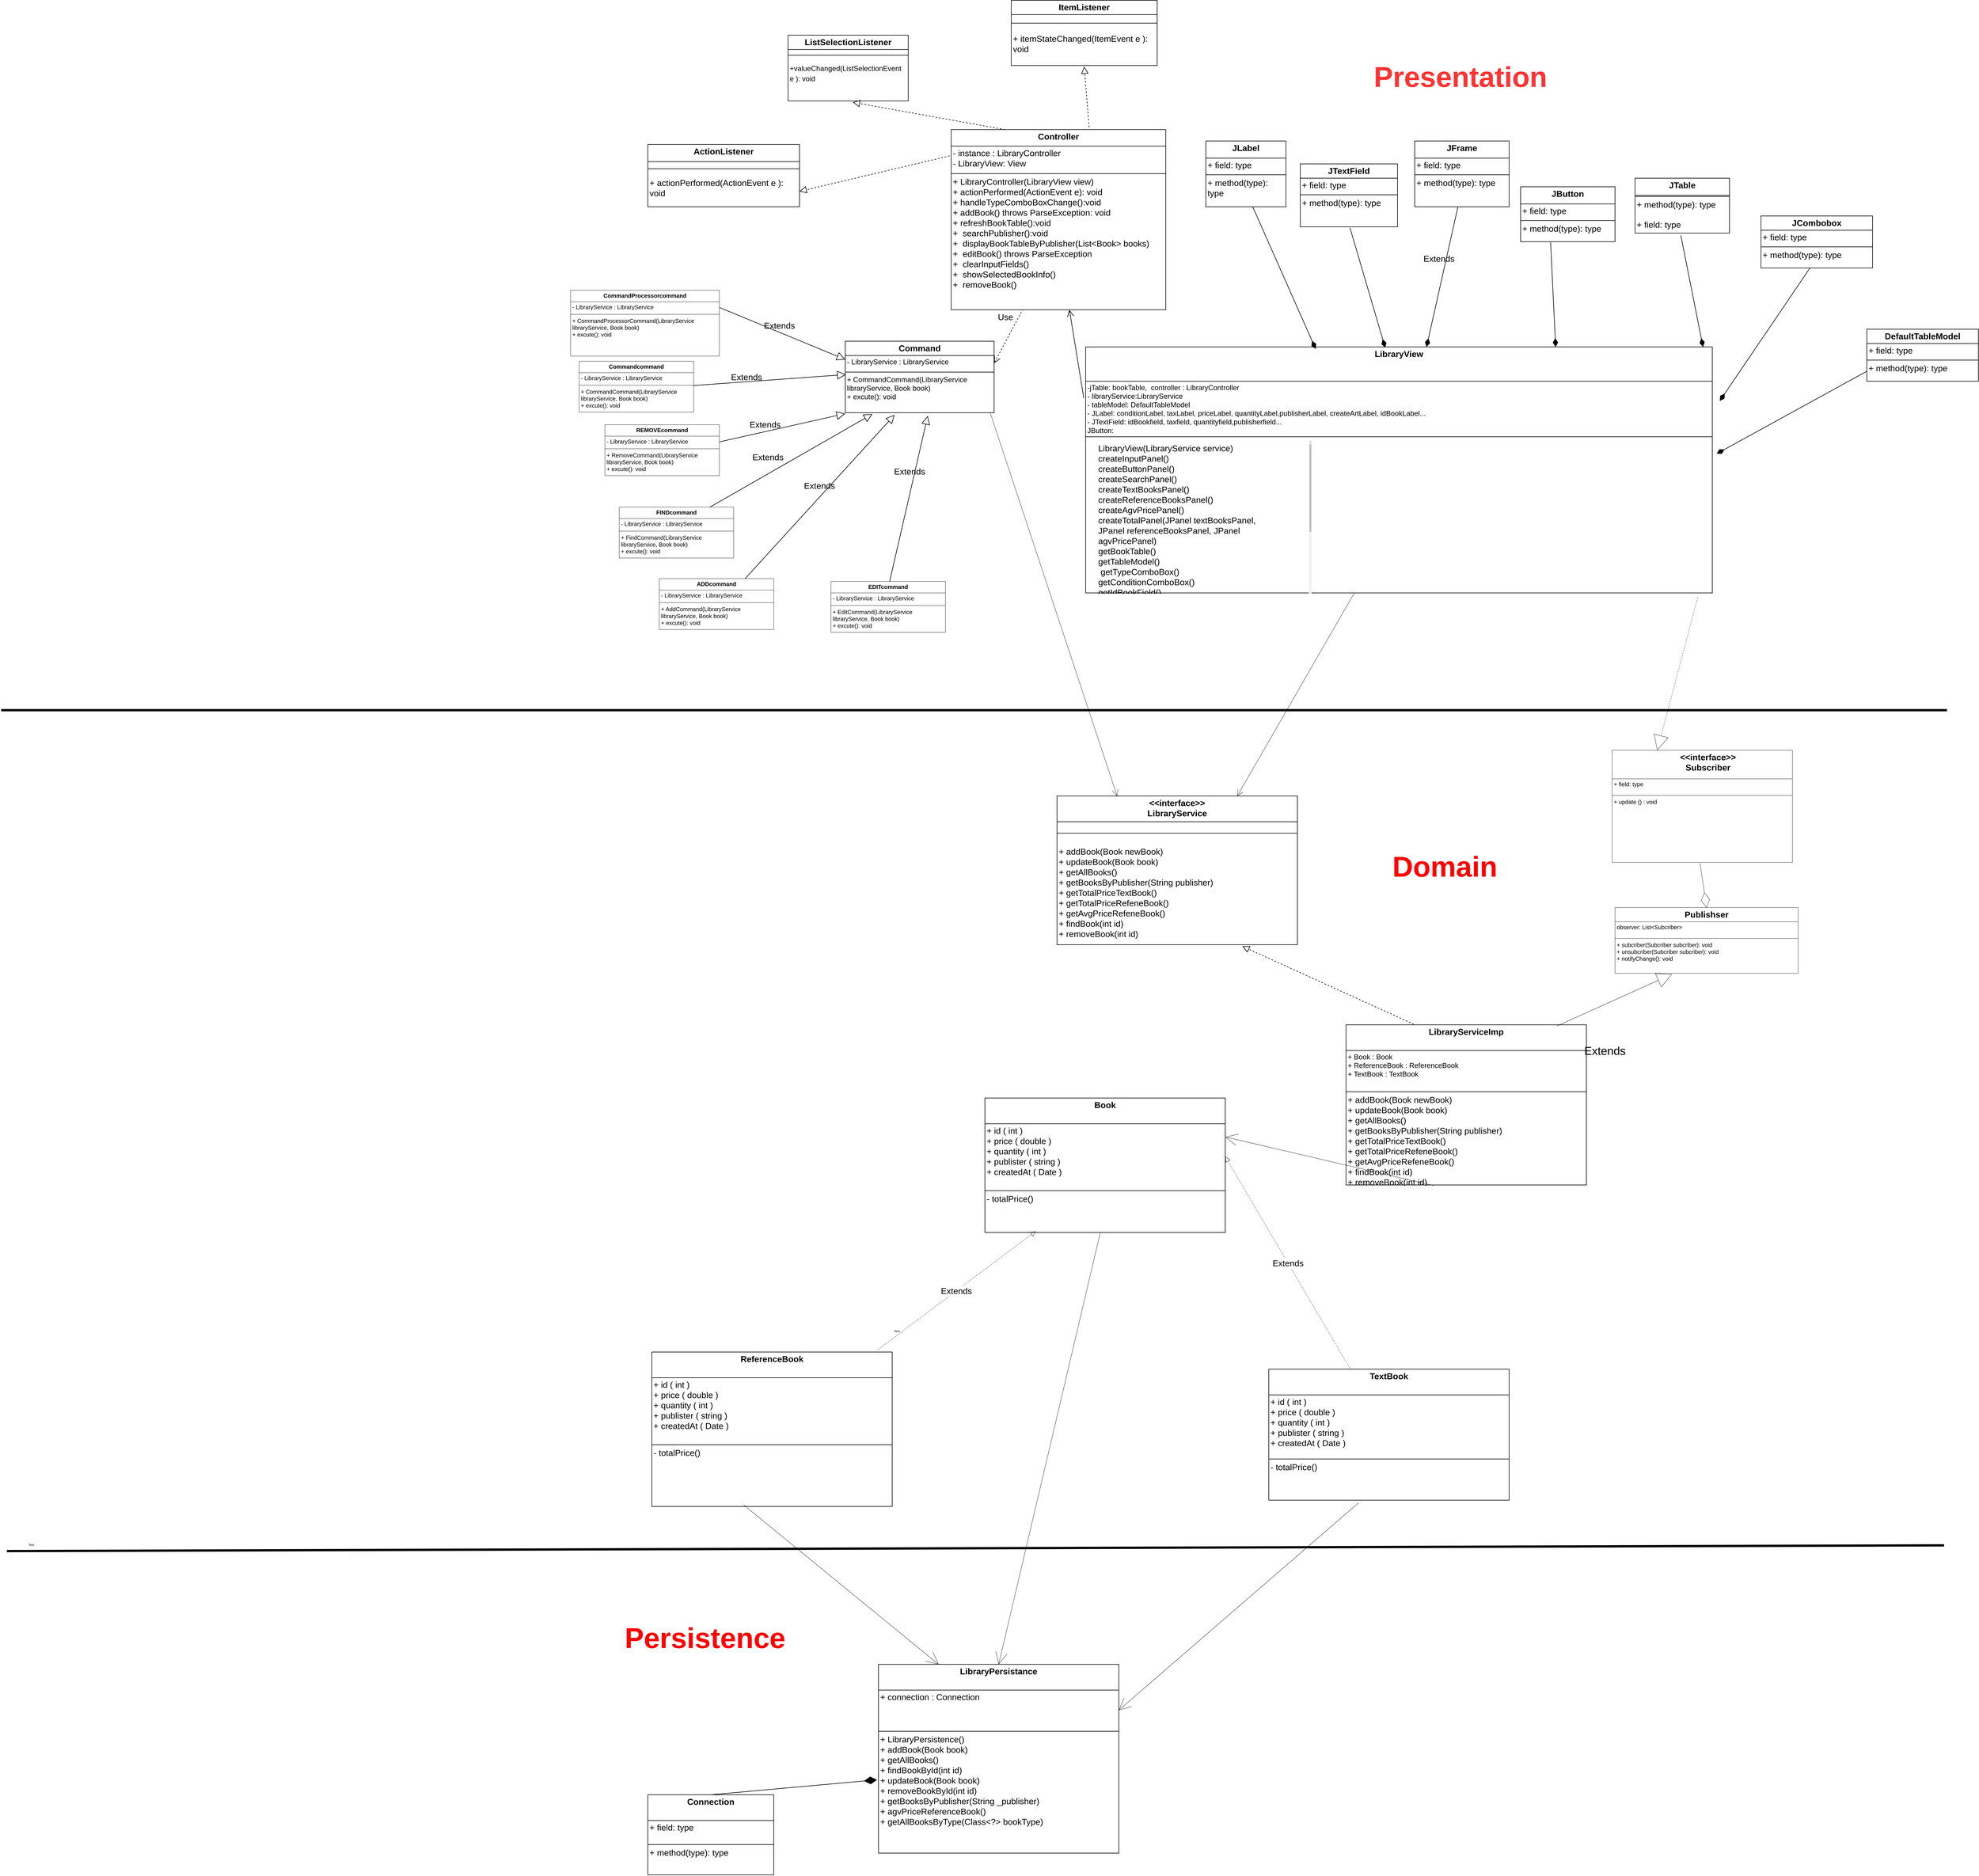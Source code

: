 <mxfile version="24.7.5" pages="4">
  <diagram id="xlFnA8UGKgtx9P04RQJM" name="Page-2">
    <mxGraphModel dx="4207" dy="1857" grid="1" gridSize="12" guides="1" tooltips="1" connect="1" arrows="1" fold="1" page="1" pageScale="1" pageWidth="33300" pageHeight="333300" math="0" shadow="0">
      <root>
        <mxCell id="0" />
        <mxCell id="1" parent="0" />
        <mxCell id="cNeacO_3lSag74aqxxgt-35" value="Command" style="swimlane;fontStyle=1;align=center;verticalAlign=top;childLayout=stackLayout;horizontal=1;startSize=50;horizontalStack=0;resizeParent=1;resizeParentMax=0;resizeLast=0;collapsible=1;marginBottom=0;whiteSpace=wrap;html=1;fontSize=30;strokeWidth=2;" parent="1" vertex="1">
          <mxGeometry x="3160" y="2070" width="520" height="250" as="geometry" />
        </mxCell>
        <mxCell id="cNeacO_3lSag74aqxxgt-36" value="&lt;span style=&quot;font-size: 25px;&quot;&gt;- LibraryService : LibraryService&lt;/span&gt;" style="text;strokeColor=none;fillColor=none;align=left;verticalAlign=top;spacingLeft=4;spacingRight=4;overflow=hidden;rotatable=0;points=[[0,0.5],[1,0.5]];portConstraint=eastwest;whiteSpace=wrap;html=1;fontSize=25;strokeWidth=2;" parent="cNeacO_3lSag74aqxxgt-35" vertex="1">
          <mxGeometry y="50" width="520" height="54" as="geometry" />
        </mxCell>
        <mxCell id="cNeacO_3lSag74aqxxgt-37" value="" style="line;strokeWidth=2;fillColor=none;align=left;verticalAlign=middle;spacingTop=-1;spacingLeft=3;spacingRight=3;rotatable=0;labelPosition=right;points=[];portConstraint=eastwest;strokeColor=inherit;fontSize=30;" parent="cNeacO_3lSag74aqxxgt-35" vertex="1">
          <mxGeometry y="104" width="520" height="8" as="geometry" />
        </mxCell>
        <mxCell id="cNeacO_3lSag74aqxxgt-38" value="&lt;span style=&quot;font-size: 25px;&quot;&gt;+ CommandCommand(LibraryService libraryService, Book book)&lt;/span&gt;&lt;div style=&quot;font-size: 25px;&quot;&gt;+ excute(): void&lt;/div&gt;" style="text;strokeColor=none;fillColor=none;align=left;verticalAlign=top;spacingLeft=4;spacingRight=4;overflow=hidden;rotatable=0;points=[[0,0.5],[1,0.5]];portConstraint=eastwest;whiteSpace=wrap;html=1;fontSize=25;strokeWidth=2;" parent="cNeacO_3lSag74aqxxgt-35" vertex="1">
          <mxGeometry y="112" width="520" height="138" as="geometry" />
        </mxCell>
        <mxCell id="nKTdChJWAr1OiK_axcil-5" value="" style="endArrow=block;html=1;rounded=0;exitX=0.75;exitY=0;exitDx=0;exitDy=0;entryX=0.331;entryY=1.056;entryDx=0;entryDy=0;endFill=0;startSize=15;endSize=25;fontSize=30;strokeWidth=2;entryPerimeter=0;" parent="1" source="Jk8xPMRow0GakppwkSAn-112" target="cNeacO_3lSag74aqxxgt-38" edge="1">
          <mxGeometry width="50" height="50" relative="1" as="geometry">
            <mxPoint x="2737.5" y="2890" as="sourcePoint" />
            <mxPoint x="3010" y="2150" as="targetPoint" />
          </mxGeometry>
        </mxCell>
        <mxCell id="nKTdChJWAr1OiK_axcil-7" value="" style="endArrow=block;html=1;rounded=0;exitX=0.5;exitY=0;exitDx=0;exitDy=0;entryX=0.554;entryY=1.081;entryDx=0;entryDy=0;endFill=0;startSize=15;endSize=25;fontSize=30;strokeWidth=2;entryPerimeter=0;" parent="1" target="cNeacO_3lSag74aqxxgt-38" edge="1">
          <mxGeometry width="50" height="50" relative="1" as="geometry">
            <mxPoint x="3315" y="2910" as="sourcePoint" />
            <mxPoint x="3160" y="2110" as="targetPoint" />
          </mxGeometry>
        </mxCell>
        <mxCell id="nKTdChJWAr1OiK_axcil-8" value="" style="endArrow=block;html=1;rounded=0;exitX=1;exitY=0.5;exitDx=0;exitDy=0;entryX=0;entryY=0.259;entryDx=0;entryDy=0;endFill=0;startSize=15;endSize=25;entryPerimeter=0;fontSize=30;strokeWidth=2;" parent="1" source="Jk8xPMRow0GakppwkSAn-133" target="cNeacO_3lSag74aqxxgt-36" edge="1">
          <mxGeometry width="50" height="50" relative="1" as="geometry">
            <mxPoint x="2718.35" y="2032.95" as="sourcePoint" />
            <mxPoint x="2994" y="2262" as="targetPoint" />
          </mxGeometry>
        </mxCell>
        <mxCell id="nKTdChJWAr1OiK_axcil-10" value="" style="endArrow=block;html=1;rounded=0;exitX=1;exitY=0.5;exitDx=0;exitDy=0;entryX=0.004;entryY=0.033;entryDx=0;entryDy=0;endFill=0;startSize=15;endSize=25;entryPerimeter=0;fontSize=30;strokeWidth=2;" parent="1" target="cNeacO_3lSag74aqxxgt-38" edge="1">
          <mxGeometry width="50" height="50" relative="1" as="geometry">
            <mxPoint x="2630" y="2225" as="sourcePoint" />
            <mxPoint x="3131.12" y="2440" as="targetPoint" />
          </mxGeometry>
        </mxCell>
        <mxCell id="nKTdChJWAr1OiK_axcil-12" value="" style="endArrow=block;html=1;rounded=0;exitX=1;exitY=0.5;exitDx=0;exitDy=0;entryX=-0.001;entryY=1.024;entryDx=0;entryDy=0;endFill=0;startSize=15;endSize=25;entryPerimeter=0;fontSize=30;strokeWidth=2;" parent="1" source="Jk8xPMRow0GakppwkSAn-125" target="cNeacO_3lSag74aqxxgt-38" edge="1">
          <mxGeometry width="50" height="50" relative="1" as="geometry">
            <mxPoint x="2723.8" y="2430.356" as="sourcePoint" />
            <mxPoint x="3234" y="2710" as="targetPoint" />
          </mxGeometry>
        </mxCell>
        <mxCell id="nKTdChJWAr1OiK_axcil-13" value="" style="endArrow=block;html=1;rounded=0;exitX=0.788;exitY=0.006;exitDx=0;exitDy=0;endFill=0;startSize=15;endSize=25;fontSize=30;strokeWidth=2;entryX=0.182;entryY=1.034;entryDx=0;entryDy=0;entryPerimeter=0;exitPerimeter=0;" parent="1" source="Jk8xPMRow0GakppwkSAn-120" target="cNeacO_3lSag74aqxxgt-38" edge="1">
          <mxGeometry width="50" height="50" relative="1" as="geometry">
            <mxPoint x="2712.5" y="2644.0" as="sourcePoint" />
            <mxPoint x="3210" y="2260" as="targetPoint" />
          </mxGeometry>
        </mxCell>
        <mxCell id="nKTdChJWAr1OiK_axcil-19" value="Controller" style="swimlane;fontStyle=1;align=center;verticalAlign=top;childLayout=stackLayout;horizontal=1;startSize=58;horizontalStack=0;resizeParent=1;resizeParentMax=0;resizeLast=0;collapsible=1;marginBottom=0;whiteSpace=wrap;html=1;fontSize=30;strokeWidth=2;" parent="1" vertex="1">
          <mxGeometry x="3530" y="1330" width="750" height="630" as="geometry" />
        </mxCell>
        <mxCell id="nKTdChJWAr1OiK_axcil-20" value="- instance : LibraryController&lt;div&gt;- LibraryView: View&lt;/div&gt;" style="text;strokeColor=none;fillColor=none;align=left;verticalAlign=top;spacingLeft=4;spacingRight=4;overflow=hidden;rotatable=0;points=[[0,0.5],[1,0.5]];portConstraint=eastwest;whiteSpace=wrap;html=1;fontSize=30;strokeWidth=2;" parent="nKTdChJWAr1OiK_axcil-19" vertex="1">
          <mxGeometry y="58" width="750" height="92" as="geometry" />
        </mxCell>
        <mxCell id="nKTdChJWAr1OiK_axcil-21" value="" style="line;strokeWidth=2;fillColor=none;align=left;verticalAlign=middle;spacingTop=-1;spacingLeft=3;spacingRight=3;rotatable=0;labelPosition=right;points=[];portConstraint=eastwest;strokeColor=inherit;fontSize=30;" parent="nKTdChJWAr1OiK_axcil-19" vertex="1">
          <mxGeometry y="150" width="750" height="8" as="geometry" />
        </mxCell>
        <mxCell id="nKTdChJWAr1OiK_axcil-22" value="+&amp;nbsp;LibraryController(LibraryView view)&lt;div&gt;+ actionPerformed(ActionEvent e): void&lt;/div&gt;&lt;div&gt;+ handleTypeComboBoxChange():&lt;span style=&quot;background-color: initial;&quot;&gt;void&lt;/span&gt;&lt;/div&gt;&lt;div&gt;+ addBook() throws ParseException:&amp;nbsp;&lt;span style=&quot;background-color: initial;&quot;&gt;void&lt;/span&gt;&lt;/div&gt;&lt;div&gt;+ refreshBookTable():&lt;span style=&quot;background-color: initial;&quot;&gt;void&lt;/span&gt;&lt;/div&gt;&lt;div&gt;+&amp;nbsp; searchPublisher():&lt;span style=&quot;background-color: initial;&quot;&gt;void&lt;/span&gt;&lt;/div&gt;&lt;div&gt;+&amp;nbsp; displayBookTableByPublisher(List&amp;lt;Book&amp;gt; books)&lt;/div&gt;&lt;div&gt;+&amp;nbsp; editBook() throws ParseException&lt;/div&gt;&lt;div&gt;+&amp;nbsp; clearInputFields()&lt;/div&gt;&lt;div&gt;+&amp;nbsp; showSelectedBookInfo()&lt;/div&gt;&lt;div&gt;+&amp;nbsp; removeBook()&lt;/div&gt;" style="text;strokeColor=none;fillColor=none;align=left;verticalAlign=top;spacingLeft=4;spacingRight=4;overflow=hidden;rotatable=0;points=[[0,0.5],[1,0.5]];portConstraint=eastwest;whiteSpace=wrap;html=1;fontSize=30;strokeWidth=2;" parent="nKTdChJWAr1OiK_axcil-19" vertex="1">
          <mxGeometry y="158" width="750" height="472" as="geometry" />
        </mxCell>
        <mxCell id="nKTdChJWAr1OiK_axcil-23" value="ActionListener" style="swimlane;fontStyle=1;align=center;verticalAlign=top;childLayout=stackLayout;horizontal=1;startSize=60;horizontalStack=0;resizeParent=1;resizeParentMax=0;resizeLast=0;collapsible=1;marginBottom=0;whiteSpace=wrap;html=1;fontSize=30;strokeWidth=2;" parent="1" vertex="1">
          <mxGeometry x="2470" y="1382" width="530" height="218" as="geometry" />
        </mxCell>
        <mxCell id="nKTdChJWAr1OiK_axcil-25" value="" style="line;strokeWidth=2;fillColor=none;align=left;verticalAlign=middle;spacingTop=-1;spacingLeft=3;spacingRight=3;rotatable=0;labelPosition=right;points=[];portConstraint=eastwest;strokeColor=inherit;fontSize=30;" parent="nKTdChJWAr1OiK_axcil-23" vertex="1">
          <mxGeometry y="60" width="530" height="50" as="geometry" />
        </mxCell>
        <mxCell id="nKTdChJWAr1OiK_axcil-26" value="+ actionPerformed(ActionEvent e ): void" style="text;strokeColor=none;fillColor=none;align=left;verticalAlign=top;spacingLeft=4;spacingRight=4;overflow=hidden;rotatable=0;points=[[0,0.5],[1,0.5]];portConstraint=eastwest;whiteSpace=wrap;html=1;fontSize=30;strokeWidth=2;" parent="nKTdChJWAr1OiK_axcil-23" vertex="1">
          <mxGeometry y="110" width="530" height="108" as="geometry" />
        </mxCell>
        <mxCell id="nKTdChJWAr1OiK_axcil-27" value="ListSelectionListener" style="swimlane;fontStyle=1;align=center;verticalAlign=top;childLayout=stackLayout;horizontal=1;startSize=50;horizontalStack=0;resizeParent=1;resizeParentMax=0;resizeLast=0;collapsible=1;marginBottom=0;whiteSpace=wrap;html=1;fontSize=30;strokeWidth=2;" parent="1" vertex="1">
          <mxGeometry x="2960" y="1000" width="420" height="230" as="geometry" />
        </mxCell>
        <mxCell id="nKTdChJWAr1OiK_axcil-29" value="" style="line;strokeWidth=2;fillColor=none;align=left;verticalAlign=middle;spacingTop=-1;spacingLeft=3;spacingRight=3;rotatable=0;labelPosition=right;points=[];portConstraint=eastwest;strokeColor=inherit;fontSize=30;" parent="nKTdChJWAr1OiK_axcil-27" vertex="1">
          <mxGeometry y="50" width="420" height="40" as="geometry" />
        </mxCell>
        <mxCell id="nKTdChJWAr1OiK_axcil-30" value="&lt;font style=&quot;font-size: 25px;&quot;&gt;+valueChanged(ListSelectionEvent e ): void&lt;/font&gt;" style="text;strokeColor=none;fillColor=none;align=left;verticalAlign=top;spacingLeft=4;spacingRight=4;overflow=hidden;rotatable=0;points=[[0,0.5],[1,0.5]];portConstraint=eastwest;whiteSpace=wrap;html=1;fontSize=30;strokeWidth=2;" parent="nKTdChJWAr1OiK_axcil-27" vertex="1">
          <mxGeometry y="90" width="420" height="140" as="geometry" />
        </mxCell>
        <mxCell id="nKTdChJWAr1OiK_axcil-31" value="ItemListener" style="swimlane;fontStyle=1;align=center;verticalAlign=top;childLayout=stackLayout;horizontal=1;startSize=50;horizontalStack=0;resizeParent=1;resizeParentMax=0;resizeLast=0;collapsible=1;marginBottom=0;whiteSpace=wrap;html=1;fontSize=30;strokeWidth=2;" parent="1" vertex="1">
          <mxGeometry x="3740" y="878" width="510" height="228" as="geometry" />
        </mxCell>
        <mxCell id="nKTdChJWAr1OiK_axcil-33" value="" style="line;strokeWidth=2;fillColor=none;align=left;verticalAlign=middle;spacingTop=-1;spacingLeft=3;spacingRight=3;rotatable=0;labelPosition=right;points=[];portConstraint=eastwest;strokeColor=inherit;fontSize=30;" parent="nKTdChJWAr1OiK_axcil-31" vertex="1">
          <mxGeometry y="50" width="510" height="60" as="geometry" />
        </mxCell>
        <mxCell id="nKTdChJWAr1OiK_axcil-34" value="+ itemStateChanged(ItemEvent e ): void" style="text;strokeColor=none;fillColor=none;align=left;verticalAlign=top;spacingLeft=4;spacingRight=4;overflow=hidden;rotatable=0;points=[[0,0.5],[1,0.5]];portConstraint=eastwest;whiteSpace=wrap;html=1;fontSize=30;strokeWidth=2;" parent="nKTdChJWAr1OiK_axcil-31" vertex="1">
          <mxGeometry y="110" width="510" height="118" as="geometry" />
        </mxCell>
        <mxCell id="nKTdChJWAr1OiK_axcil-35" value="" style="endArrow=block;dashed=1;html=1;rounded=0;exitX=-0.007;exitY=0.37;exitDx=0;exitDy=0;exitPerimeter=0;entryX=1;entryY=0.5;entryDx=0;entryDy=0;endFill=0;endSize=20;fontSize=30;strokeWidth=2;" parent="1" source="nKTdChJWAr1OiK_axcil-20" target="nKTdChJWAr1OiK_axcil-26" edge="1">
          <mxGeometry width="50" height="50" relative="1" as="geometry">
            <mxPoint x="3420" y="1670" as="sourcePoint" />
            <mxPoint x="3200" y="1637" as="targetPoint" />
            <Array as="points" />
          </mxGeometry>
        </mxCell>
        <mxCell id="nKTdChJWAr1OiK_axcil-36" value="" style="endArrow=block;dashed=1;html=1;rounded=0;entryX=0.539;entryY=1.033;entryDx=0;entryDy=0;endFill=0;entryPerimeter=0;endSize=20;fontSize=30;strokeWidth=2;exitX=0.25;exitY=0;exitDx=0;exitDy=0;" parent="1" source="nKTdChJWAr1OiK_axcil-19" target="nKTdChJWAr1OiK_axcil-30" edge="1">
          <mxGeometry width="50" height="50" relative="1" as="geometry">
            <mxPoint x="3570" y="1700" as="sourcePoint" />
            <mxPoint x="3340" y="1557" as="targetPoint" />
          </mxGeometry>
        </mxCell>
        <mxCell id="nKTdChJWAr1OiK_axcil-37" value="" style="endArrow=block;dashed=1;html=1;rounded=0;exitX=0.643;exitY=-0.013;exitDx=0;exitDy=0;exitPerimeter=0;entryX=0.5;entryY=1.031;entryDx=0;entryDy=0;endFill=0;entryPerimeter=0;endSize=20;fontSize=30;strokeWidth=2;" parent="1" source="nKTdChJWAr1OiK_axcil-19" target="nKTdChJWAr1OiK_axcil-34" edge="1">
          <mxGeometry width="50" height="50" relative="1" as="geometry">
            <mxPoint x="3898" y="1675" as="sourcePoint" />
            <mxPoint x="3560" y="1530" as="targetPoint" />
          </mxGeometry>
        </mxCell>
        <mxCell id="nKTdChJWAr1OiK_axcil-38" value="LibraryView" style="swimlane;fontStyle=1;align=center;verticalAlign=top;childLayout=stackLayout;horizontal=1;startSize=120;horizontalStack=0;resizeParent=1;resizeParentMax=0;resizeLast=0;collapsible=1;marginBottom=0;whiteSpace=wrap;html=1;fontSize=30;strokeWidth=2;" parent="1" vertex="1">
          <mxGeometry x="4000" y="2090" width="2190" height="860" as="geometry" />
        </mxCell>
        <mxCell id="nKTdChJWAr1OiK_axcil-39" value="-jTable: bookTable,&amp;nbsp; controller : LibraryController&lt;div style=&quot;font-size: 25px;&quot;&gt;- libraryService:LibraryService&lt;/div&gt;&lt;div style=&quot;font-size: 25px;&quot;&gt;- tableModel: DefaultTableModel&lt;br style=&quot;font-size: 25px;&quot;&gt;&lt;div style=&quot;font-size: 25px;&quot;&gt;- JLabel: conditionLabel, taxLabel, priceLabel, quantityLabel,publisherLabel, createArtLabel, idBookLabel...&lt;/div&gt;&lt;/div&gt;&lt;div style=&quot;font-size: 25px;&quot;&gt;- JTextField: idBookfield, taxfield, quantityfield,publisherfield...&lt;/div&gt;&lt;div style=&quot;font-size: 25px;&quot;&gt;JButton:&amp;nbsp;&lt;/div&gt;&lt;div style=&quot;font-size: 25px;&quot;&gt;- addButton,removeButton,editButton,findButton,totalPriceTextBookButton&amp;nbsp;&lt;span style=&quot;background-color: initial; font-size: 25px;&quot;&gt;totalPriceReferenceBookButton,agvPriceButton.&lt;/span&gt;&lt;span style=&quot;background-color: initial; font-size: 25px;&quot;&gt;searchLabel,searchfield,searchButton&lt;/span&gt;&lt;/div&gt;&lt;div style=&quot;font-size: 25px;&quot;&gt;&lt;br style=&quot;font-size: 25px;&quot;&gt;&lt;/div&gt;&lt;div style=&quot;font-size: 25px;&quot;&gt;&lt;br style=&quot;font-size: 25px;&quot;&gt;&lt;/div&gt;" style="text;align=left;verticalAlign=top;spacingLeft=4;spacingRight=4;overflow=hidden;rotatable=0;points=[[0,0.5],[1,0.5]];portConstraint=eastwest;whiteSpace=wrap;html=1;fontSize=25;strokeWidth=2;" parent="nKTdChJWAr1OiK_axcil-38" vertex="1">
          <mxGeometry y="120" width="2190" height="190" as="geometry" />
        </mxCell>
        <mxCell id="nKTdChJWAr1OiK_axcil-40" value="" style="line;strokeWidth=2;fillColor=none;align=left;verticalAlign=middle;spacingTop=-1;spacingLeft=3;spacingRight=3;rotatable=0;labelPosition=right;points=[];portConstraint=eastwest;strokeColor=inherit;fontSize=30;" parent="nKTdChJWAr1OiK_axcil-38" vertex="1">
          <mxGeometry y="310" width="2190" height="8" as="geometry" />
        </mxCell>
        <mxCell id="nKTdChJWAr1OiK_axcil-41" value="&lt;div style=&quot;outline: none; flex: 1 0 auto; overflow: hidden; position: relative; display: flex; flex-direction: column;&quot; tabindex=&quot;21&quot; class=&quot;message-view&quot; id=&quot;messageView&quot;&gt;&lt;div style=&quot;position: relative; flex: 1 1 auto; contain: size layout style; bottom: 0px; transition: all 0.2s ease-out 0s; overflow: hidden; width: 783px; height: 583px;&quot; class=&quot;message-view__scroll&quot; id=&quot;messageViewContainer&quot;&gt;&lt;div style=&quot;position: absolute; inset: 0px; overflow: scroll; margin-right: -6px; margin-bottom: -6px; will-change: transform;&quot;&gt;&lt;div style=&quot;animation: 0.4s ease 0s 1 normal none running fadeInAndOut; min-height: 100%; display: flex; padding-bottom: 28px; flex-direction: column; justify-content: flex-end; contain: layout style;&quot; id=&quot;messageViewScroll&quot; class=&quot;message-view__scroll__inner preview-ts fadeInAndOut&quot;&gt;&lt;div class=&quot;block-date&quot;&gt;&lt;div style=&quot;display: flex; flex-flow: row nowrap; margin: 0px 16px 4px; overflow-wrap: break-word; contain: style; word-break: break-word;&quot; class=&quot;chat-item flx&quot;&gt;&lt;div style=&quot;display: flex; flex-flow: column nowrap; flex: 1 1 auto; margin: 0px 0px 0px 10px; max-width: calc(100% - 30px);&quot; class=&quot;chat-content flx flx-col flx-cell&quot;&gt;&lt;div style=&quot;display: flex; user-select: none; justify-content: flex-start; align-items: flex-start; position: relative; color: var(--text-primary);&quot; data-node-type=&quot;bubble-message&quot; id=&quot;bb_msg_id_1722204968416&quot; class=&quot;chat-message wrap-message rotate-container  -send-time -reaction bubble-jump-target&quot;&gt;&lt;div style=&quot;display: flex; width: 700.6px;&quot; class=&quot;&quot;&gt;&lt;div style=&quot;flex-flow: row; position: relative; padding: 12px; border-radius: 8px; background-color: var(--white-message); color: var(--text-primary); margin-bottom: 4px; box-shadow: 0 1px 2px var(--BA20); user-select: text; min-width: 60px; max-width: 100%;&quot; data-id=&quot;div_LastReceivedMsg_Text&quot; class=&quot;card card-with-reaction-v2  pin-react  last-msg card--text&quot;&gt;&lt;div&gt;&lt;div style=&quot;overflow: hidden !important;&quot; class=&quot;overflow-hidden&quot;&gt;&lt;span style=&quot;user-select: text; white-space-collapse: preserve;&quot; class=&quot;text&quot;&gt;LibraryView(LibraryService service)&lt;br&gt;createInputPanel()&lt;br&gt;createButtonPanel()&lt;br&gt;createSearchPanel()&lt;br&gt;createTextBooksPanel()&lt;br&gt;createReferenceBooksPanel()&lt;br&gt;createAgvPricePanel()&lt;br&gt;createTotalPanel(JPanel textBooksPanel, JPanel referenceBooksPanel, JPanel agvPricePanel)&lt;br&gt;getBookTable()&lt;br&gt;getTableModel()&lt;br&gt; getTypeComboBox()&lt;br&gt;getConditionComboBox()&lt;br&gt;getIdBookField()&lt;br&gt;getTaxField()&lt;/span&gt;&lt;/div&gt;&lt;div style=&quot;overflow: hidden !important;&quot; class=&quot;overflow-hidden&quot;&gt;&lt;span style=&quot;user-select: text; white-space-collapse: preserve;&quot; class=&quot;text&quot;&gt;getPriceField()&lt;br&gt;getQuantityField()&lt;br&gt;getPublisherField()&lt;br&gt; getCreateAtField()&lt;br&gt;getPriceTextBooksField()&lt;br&gt;getPriceReferenceBooksField()&lt;br&gt;getAgvPriceReferenceBookField()&lt;br&gt;getSearchField()&lt;br&gt;update()&lt;/span&gt;&lt;/div&gt;&lt;/div&gt;&lt;div style=&quot;margin-top: 10px;&quot;&gt;&lt;div style=&quot;display: flex; flex-flow: row; align-items: center; flex: 1 1 0%; color: var(--BA50); user-select: none; width: 550.6px;&quot; class=&quot;card-send-time flx flx-al-c flx-1&quot;&gt;&lt;br&gt;&lt;/div&gt;&lt;/div&gt;&lt;div style=&quot;position: absolute; display: flex; inset: auto 4px -13px auto; user-select: none; z-index: 3; padding: 0px; flex-direction: row; align-items: center; height: fit-content; animation: 0.1s ease 0s 1 normal none running fake-reaction-container;&quot; class=&quot;message-reaction-container message-reaction-container-v2 has-send-time  show-react-btn&quot;&gt;&lt;div style=&quot;position: relative;&quot; data-id=&quot;btn_LastReceivedMsg_React&quot; id=&quot;reaction-btn-5677385690930&quot;&gt;&lt;div style=&quot;position: relative; background-image: ; background-position-x: ; background-position-y: ; background-size: ; background-repeat-x: ; background-repeat-y: ; background-attachment: ; background-origin: ; background-clip: ; border-radius: 100%; padding: 0px; font-size: 0.875rem; width: 1.5rem; height: 1.5rem; line-height: 0; text-align: center; cursor: pointer; border: none; background-color: var(--WA100); z-index: 4; box-shadow: 0 0 4px var(--BA25); display: flex; align-items: center; justify-content: center;&quot; class=&quot;msg-reaction-icon reaction-shadow react-icon&quot;&gt;&lt;span style=&quot;width: 16px; height: 16px; display: flex; justify-content: center; align-items: center; font-size: 0.875rem; pointer-events: none;&quot;&gt;&lt;img style=&quot;background-size: 13px; position: relative; width: auto; height: 14px; background-repeat: no-repeat;&quot; src=&quot;https://res-zalo.zadn.vn/upload/media/2019/1/25/iconlike_1548389696575_103596.png&quot; class=&quot;default-react-icon-thumb&quot;&gt;&lt;/span&gt;&lt;/div&gt;&lt;div style=&quot;padding-bottom: 0px; position: absolute; left: 0px; top: -40px; cursor: default; right: auto; transform: translateX(-48%); transition: none 0s ease 0s; visibility: visible; pointer-events: none; opacity: 0;&quot; class=&quot;emoji-list-wrapper hide-elist&quot;&gt;&lt;div style=&quot;display: flex; opacity: 0.95; border-radius: 20px; padding: 0px 10px; box-shadow: 0 0 5px 0 var(--BA20); background-color: var(--WA100);&quot; class=&quot;reaction-emoji-list&quot;&gt;&lt;div style=&quot;margin: 6px 7px 10px; position: relative; width: 22px; height: 22px; cursor: pointer; display: flex; justify-content: center; align-items: center; animation-delay: 20ms;&quot; class=&quot;reaction-emoji-icon&quot;&gt;&lt;span style=&quot;display: inline-block; overflow: hidden; letter-spacing: 50px; color: transparent; text-shadow: none; width: 22px; height: 22px; position: relative; left: 0px; background-size: contain; background-repeat: no-repeat; -webkit-user-drag: none; background-image: url(&amp;quot;emoji/emoji-40/row-34-column-43.png&amp;quot;); top: 2px;&quot; class=&quot;emoji-sizer emoji-outer&quot;&gt;/-strong&lt;/span&gt;&lt;/div&gt;&lt;div style=&quot;margin: 6px 7px 10px; position: relative; width: 22px; height: 22px; cursor: pointer; display: flex; justify-content: center; align-items: center; animation-delay: 40ms;&quot; class=&quot;reaction-emoji-icon&quot;&gt;&lt;span style=&quot;display: inline-block; overflow: hidden; letter-spacing: 50px; color: transparent; text-shadow: none; width: 22px; height: 22px; position: relative; left: 0px; background-size: contain; background-repeat: no-repeat; -webkit-user-drag: none; background-image: url(&amp;quot;emoji/emoji-40/row-30-column-43.png&amp;quot;); top: 2px;&quot; class=&quot;emoji-sizer emoji-outer&quot;&gt;/-heart&lt;/span&gt;&lt;/div&gt;&lt;div style=&quot;margin: 6px 7px 10px; position: relative; width: 22px; height: 22px; cursor: pointer; display: flex; justify-content: center; align-items: center; animation-delay: 60ms;&quot; class=&quot;reaction-emoji-icon&quot;&gt;&lt;span style=&quot;display: inline-block; overflow: hidden; letter-spacing: 50px; color: transparent; text-shadow: none; width: 22px; height: 22px; position: relative; left: 0px; background-size: contain; background-repeat: no-repeat; -webkit-user-drag: none; background-image: url(&amp;quot;emoji/emoji-40/row-4-column-42.png&amp;quot;); top: 2px;&quot; class=&quot;emoji-sizer emoji-outer&quot;&gt;:&amp;gt;&lt;/span&gt;&lt;/div&gt;&lt;div style=&quot;margin: 6px 7px 10px; position: relative; width: 22px; height: 22px; cursor: pointer; display: flex; justify-content: center; align-items: center; animation-delay: 80ms;&quot; class=&quot;reaction-emoji-icon&quot;&gt;&lt;span style=&quot;display: inline-block; overflow: hidden; letter-spacing: 50px; color: transparent; text-shadow: none; width: 22px; height: 22px; position: relative; left: 0px; background-size: contain; background-repeat: no-repeat; -webkit-user-drag: none; background-image: url(&amp;quot;emoji/emoji-40/row-9-column-43.png&amp;quot;); top: 2px;&quot; class=&quot;emoji-sizer emoji-outer&quot;&gt;:o&lt;/span&gt;&lt;/div&gt;&lt;div style=&quot;margin: 6px 7px 10px; position: relative; width: 22px; height: 22px; cursor: pointer; display: flex; justify-content: center; align-items: center; animation-delay: 100ms;&quot; class=&quot;reaction-emoji-icon&quot;&gt;&lt;span style=&quot;display: inline-block; overflow: hidden; letter-spacing: 50px; color: transparent; text-shadow: none; width: 22px; height: 22px; position: relative; left: 0px; background-size: contain; background-repeat: no-repeat; -webkit-user-drag: none; background-image: url(&amp;quot;emoji/emoji-40/row-2-column-43.png&amp;quot;); top: 2px;&quot; class=&quot;emoji-sizer emoji-outer&quot;&gt;:-((&lt;/span&gt;&lt;/div&gt;&lt;div style=&quot;margin: 6px 7px 10px; position: relative; width: 22px; height: 22px; cursor: pointer; display: flex; justify-content: center; align-items: center; animation-delay: 120ms;&quot; class=&quot;reaction-emoji-icon&quot;&gt;&lt;span style=&quot;display: inline-block; overflow: hidden; letter-spacing: 50px; color: transparent; text-shadow: none; width: 22px; height: 22px; position: relative; left: 0px; background-size: contain; background-repeat: no-repeat; -webkit-user-drag: none; background-image: url(&amp;quot;emoji/emoji-40/row-3-column-43.png&amp;quot;); top: 2px;&quot; class=&quot;emoji-sizer emoji-outer&quot;&gt;:-h&lt;/span&gt;&lt;/div&gt;&lt;/div&gt;&lt;div style=&quot;height: 26px;&quot; class=&quot;reaction-emoji-bottom&quot;&gt;&lt;/div&gt;&lt;/div&gt;&lt;/div&gt;&lt;/div&gt;&lt;/div&gt;&lt;div style=&quot;contain: strict; display: flex; min-height: 28px; box-sizing: border-box; margin-left: 10px; min-width: 116px;&quot; class=&quot;chat-message__actionholder  pin-react  last-msg&quot;&gt;&lt;/div&gt;&lt;/div&gt;&lt;/div&gt;&lt;div style=&quot;height: 14px;&quot; class=&quot;message-reaction-v2-space&quot;&gt;&lt;/div&gt;&lt;/div&gt;&lt;/div&gt;&lt;/div&gt;&lt;/div&gt;&lt;/div&gt;&lt;div style=&quot;position: absolute; height: 6px; transition: opacity 200ms ease 0s; opacity: 1; width: 0px;&quot;&gt;&lt;div style=&quot;position: relative; height: 6px; cursor: pointer; border-radius: inherit; background-color: rgba(0, 0, 0, 0.2); width: 0px; transform: translateX(0px);&quot;&gt;&lt;/div&gt;&lt;/div&gt;&lt;div style=&quot;position: absolute; width: 8px; transition: opacity 200ms ease 0s; opacity: 1; right: 2px; bottom: 2px; top: 2px; border-radius: 3px;&quot; id=&quot;scroll-vertical&quot;&gt;&lt;div style=&quot;position: relative; width: 8px; border-radius: 3px; margin: 0px 2px; background-color: var(--background-inactiveness-subtle); opacity: 0.5; right: 3px; height: 89px; transform: translateY(489.939px);&quot;&gt;&lt;/div&gt;&lt;/div&gt;&lt;/div&gt;&lt;/div&gt;&lt;div style=&quot;position: relative;&quot; class=&quot;chat-box-input-container&quot; id=&quot;chat-box-input-container-id&quot;&gt;&lt;div style=&quot;position: relative; display: flex; height: 40px; padding: 0px 8px; justify-content: space-between; align-items: center; border-top: 1px solid var(--border); background-color: var(--layer-background);&quot; class=&quot;chat-box-bar&quot; id=&quot;chat-box-bar-id&quot;&gt;&lt;div class=&quot;left-chat-box-bar&quot;&gt;&lt;ul style=&quot;list-style-type: none; margin: 0px; padding: 0px; display: flex; gap: 12px; align-items: center; justify-self: center;&quot; class=&quot;chat-box-toolbar&quot;&gt;&lt;li style=&quot;display: block;&quot; class=&quot;chat-box-toolbar-item&quot;&gt;&lt;div style=&quot;display: flex; flex-flow: row; justify-content: center; align-items: center; transition: 0.1s cubic-bezier(0.645, 0.045, 0.355, 1); padding: 0px; box-sizing: border-box; border-radius: 3px; cursor: pointer; font-size: 1rem; width: fit-content; min-width: 32px; line-height: 1.5; height: 32px; background-color: var(--button-tertiary-neutral-normal); color: var(--button-neutral-text); max-width: 32px;&quot; title=&quot;Gửi Sticker&quot; data-translate-title=&quot;STR_SEND_STICKER&quot; data-disabled=&quot;&quot; class=&quot;z--btn--v2 btn-tertiary-neutral medium chat-box-toolbar-button --rounded icon-only chat-box-toolbar-button&quot; data-id=&quot;div_Sticker_Menu&quot;&gt;&lt;span style=&quot;display: flex; font-variant-numeric: normal; font-variant-east-asian: normal; font-variant-alternates: normal; font-size-adjust: none; font-kerning: auto; font-optical-sizing: auto; font-feature-settings: normal; font-variation-settings: normal; font-variant-position: normal; font-stretch: normal; font-size: 1.5rem; line-height: 0; font-family: zalo-font; text-rendering: auto; text-shadow: none; -webkit-font-smoothing: antialiased; margin: 0px; width: 1.5rem; height: 1.5rem; justify-content: center; align-items: center;&quot; class=&quot;fa fa-Sticker_24_Line pre&quot;&gt;&lt;/span&gt;&lt;/div&gt;&lt;/li&gt;&lt;li style=&quot;display: block;&quot; class=&quot;chat-box-toolbar-item&quot;&gt;&lt;div style=&quot;display: flex; flex-flow: row; justify-content: center; align-items: center; transition: 0.1s cubic-bezier(0.645, 0.045, 0.355, 1); padding: 0px; box-sizing: border-box; border-radius: 3px; cursor: pointer; font-size: 1rem; width: fit-content; min-width: 32px; line-height: 1.5; height: 32px; background-color: var(--button-tertiary-neutral-normal); color: var(--button-neutral-text); max-width: 32px;&quot; title=&quot;Gửi hình ảnh&quot; data-translate-title=&quot;STR_SEND_PHOTO&quot; data-disabled=&quot;&quot; class=&quot;z--btn--v2 btn-tertiary-neutral medium chat-box-toolbar-button --rounded icon-only chat-box-toolbar-button&quot;&gt;&lt;span style=&quot;display: flex; font-variant-numeric: normal; font-variant-east-asian: normal; font-variant-alternates: normal; font-size-adjust: none; font-kerning: auto; font-optical-sizing: auto; font-feature-settings: normal; font-variation-settings: normal; font-variant-position: normal; font-stretch: normal; font-size: 1.5rem; line-height: 0; font-family: zalo-font; text-rendering: auto; text-shadow: none; -webkit-font-smoothing: antialiased; margin: 0px; width: 1.5rem; height: 1.5rem; justify-content: center; align-items: center;&quot; class=&quot;fa fa-Photo_24_Line pre&quot;&gt;&lt;/span&gt;&lt;/div&gt;&lt;/li&gt;&lt;li style=&quot;display: block;&quot; class=&quot;chat-box-toolbar-item&quot;&gt;&lt;div style=&quot;display: flex; flex-flow: row; justify-content: center; align-items: center; transition: 0.1s cubic-bezier(0.645, 0.045, 0.355, 1); padding: 0px; box-sizing: border-box; border-radius: 3px; cursor: pointer; font-size: 1rem; width: fit-content; min-width: 32px; line-height: 1.5; height: 32px; background-color: var(--button-tertiary-neutral-normal); color: var(--button-neutral-text); max-width: 32px;&quot; title=&quot;Đính kèm File&quot; data-translate-title=&quot;STR_TIP_ATTACH_FILE&quot; data-disabled=&quot;&quot; class=&quot;z--btn--v2 btn-tertiary-neutral medium chat-box-toolbar-button --rounded icon-only chat-box-toolbar-button&quot;&gt;&lt;span style=&quot;display: flex; font-variant-numeric: normal; font-variant-east-asian: normal; font-variant-alternates: normal; font-size-adjust: none; font-kerning: auto; font-optical-sizing: auto; font-feature-settings: normal; font-variation-settings: normal; font-variant-position: normal; font-stretch: normal; font-size: 1.5rem; line-height: 0; font-family: zalo-font; text-rendering: auto; text-shadow: none; -webkit-font-smoothing: antialiased; margin: 0px; width: 1.5rem; height: 1.5rem; justify-content: center; align-items: center;&quot; class=&quot;fa fa-Attach_24_Line pre&quot;&gt;&lt;/span&gt;&lt;/div&gt;&lt;/li&gt;&lt;li style=&quot;display: block;&quot; class=&quot;chat-box-toolbar-item&quot;&gt;&lt;div style=&quot;display: flex; flex-flow: row; justify-content: center; align-items: center; transition: 0.1s cubic-bezier(0.645, 0.045, 0.355, 1); padding: 0px; box-sizing: border-box; border-radius: 3px; cursor: pointer; font-size: 1rem; width: fit-content; min-width: 32px; line-height: 1.5; height: 32px; background-color: var(--button-tertiary-neutral-normal); color: var(--button-neutral-text); max-width: 32px;&quot; title=&quot;Gửi danh thiếp&quot; data-translate-title=&quot;STR_SEND_CONTACT&quot; data-disabled=&quot;&quot; class=&quot;z--btn--v2 btn-tertiary-neutral medium chat-box-toolbar-button --rounded icon-only chat-box-toolbar-button&quot; data-id=&quot;div_CT_Menu&quot;&gt;&lt;span style=&quot;display: flex; font-variant-numeric: normal; font-variant-east-asian: normal; font-variant-alternates: normal; font-size-adjust: none; font-kerning: auto; font-optical-sizing: auto; font-feature-settings: normal; font-variation-settings: normal; font-variant-position: normal; font-stretch: normal; font-size: 1.5rem; line-height: 0; font-family: zalo-font; text-rendering: auto; text-shadow: none; -webkit-font-smoothing: antialiased; margin: 0px; width: 1.5rem; height: 1.5rem; justify-content: center; align-items: center;&quot; class=&quot;fa fa-Namecard_24_Line pre&quot;&gt;&lt;/span&gt;&lt;/div&gt;&lt;/li&gt;&lt;li style=&quot;display: block;&quot; class=&quot;chat-box-toolbar-item&quot;&gt;&lt;div style=&quot;display: flex; flex-flow: row; justify-content: center; align-items: center; transition: 0.1s cubic-bezier(0.645, 0.045, 0.355, 1); padding: 0px; box-sizing: border-box; border-radius: 3px; cursor: pointer; font-size: 1rem; width: fit-content; min-width: 32px; line-height: 1.5; height: 32px; background-color: var(--button-tertiary-neutral-normal); color: var(--button-neutral-text); max-width: 32px;&quot; title=&quot;Chụp kèm với cửa sổ Zalo (Alt + Ctrl + S)&quot; data-translate-text-arguments=&quot;[&amp;quot;Alt + Ctrl + S&amp;quot;]&quot; data-translate-title=&quot;STR_SCREENSHOT_WITH_ZALO_0&quot; data-disabled=&quot;&quot; class=&quot;z--btn--v2 btn-tertiary-neutral medium chat-box-toolbar-button screen-capture-button --rounded icon-only chat-box-toolbar-button screen-capture-button&quot;&gt;&lt;span style=&quot;display: flex; font-variant-numeric: normal; font-variant-east-asian: normal; font-variant-alternates: normal; font-size-adjust: none; font-kerning: auto; font-optical-sizing: auto; font-feature-settings: normal; font-variation-settings: normal; font-variant-position: normal; font-stretch: normal; font-size: 1.5rem; line-height: 0; font-family: zalo-font; text-rendering: auto; text-shadow: none; -webkit-font-smoothing: antialiased; margin: 0px; width: 1.5rem; height: 1.5rem; justify-content: center; align-items: center;&quot; class=&quot;fa fa-Screenshot-Z_24_Line pre&quot;&gt;&lt;/span&gt;&lt;/div&gt;&lt;/li&gt;&lt;li style=&quot;margin-left: -12px !important; display: block;&quot; class=&quot;chat-box-toolbar-item ml-minus-12&quot;&gt;&lt;div style=&quot;display: flex; flex-flow: row; justify-content: center; align-items: center; transition: 0.1s cubic-bezier(0.645, 0.045, 0.355, 1); padding: 0px; box-sizing: border-box; border-radius: 3px; cursor: pointer; font-size: 1rem; width: 16px; min-width: auto; line-height: 1.5; height: 32px; background-color: var(--button-tertiary-neutral-normal); color: var(--button-neutral-text); max-width: 32px;&quot; title=&quot;Chọn chế độ chụp màn hình&quot; data-translate-title=&quot;STR_CHOOSE_SCREENSHOT_MODE_TITLE&quot; data-disabled=&quot;&quot; class=&quot;z--btn--v2 btn-tertiary-neutral medium chat-box-toolbar-button screen-capture-options-button --rounded icon-only chat-box-toolbar-button screen-capture-options-button&quot;&gt;&lt;span style=&quot;display: flex; font-variant-numeric: normal; font-variant-east-asian: normal; font-variant-alternates: normal; font-size-adjust: none; font-kerning: auto; font-optical-sizing: auto; font-feature-settings: normal; font-variation-settings: normal; font-variant-position: normal; font-stretch: normal; font-size: 1.5rem; line-height: 0; font-family: zalo-font; text-rendering: auto; text-shadow: none; -webkit-font-smoothing: antialiased; margin: 0px; width: 1.5rem; height: 1.5rem; justify-content: center; align-items: center;&quot; class=&quot;fa fa-Chevron_Down_24_Filled pre&quot;&gt;&lt;/span&gt;&lt;/div&gt;&lt;/li&gt;&lt;li style=&quot;display: block;&quot; class=&quot;chat-box-toolbar-item&quot;&gt;&lt;div style=&quot;position: relative;&quot; class=&quot;rel&quot;&gt;&lt;div style=&quot;left: -245px; bottom: 43px; position: absolute; pointer-events: none;&quot;&gt;&lt;/div&gt;&lt;div style=&quot;display: flex; flex-flow: row; justify-content: center; align-items: center; transition: 0.1s cubic-bezier(0.645, 0.045, 0.355, 1); padding: 0px; box-sizing: border-box; border-radius: 3px; cursor: pointer; font-size: 1rem; width: fit-content; min-width: 32px; line-height: 1.5; height: 32px; background-color: var(--button-tertiary-neutral-normal); color: var(--button-neutral-text); max-width: 32px;&quot; title=&quot;Định dạng tin nhắn (Ctrl + Shift + X)&quot; data-translate-text-arguments=&quot;[&amp;quot;Ctrl + Shift + X&amp;quot;]&quot; data-translate-title=&quot;STR_FORMAT_TEXT_WITH_HOTKEY&quot; data-disabled=&quot;&quot; class=&quot;z--btn--v2 btn-tertiary-neutral medium chat-box-toolbar-button --rounded icon-only chat-box-toolbar-button&quot; data-id=&quot;div_RTF_Menu&quot;&gt;&lt;span style=&quot;display: flex; font-variant-numeric: normal; font-variant-east-asian: normal; font-variant-alternates: normal; font-size-adjust: none; font-kerning: auto; font-optical-sizing: auto; font-feature-settings: normal; font-variation-settings: normal; font-variant-position: normal; font-stretch: normal; font-size: 1.5rem; line-height: 0; font-family: zalo-font; text-rendering: auto; text-shadow: none; -webkit-font-smoothing: antialiased; margin: 0px; width: 1.5rem; height: 1.5rem; justify-content: center; align-items: center;&quot; class=&quot;fa fa-TextFormat_24_Line pre&quot;&gt;&lt;/span&gt;&lt;/div&gt;&lt;/div&gt;&lt;/li&gt;&lt;li style=&quot;display: block;&quot; class=&quot;chat-box-toolbar-item&quot;&gt;&lt;div style=&quot;display: flex; flex-flow: row nowrap; justify-content: center; align-items: flex-end; height: 32px; position: relative;&quot; class=&quot;qr-red-dot--c-input-outer&quot;&gt;&lt;div style=&quot;position: relative;&quot;&gt;&lt;div style=&quot;display: flex; flex-flow: row; justify-content: center; align-items: center; transition: 0.1s cubic-bezier(0.645, 0.045, 0.355, 1); padding: 0px; box-sizing: border-box; border-radius: 3px; cursor: pointer; font-size: 1rem; width: fit-content; min-width: 32px; line-height: 1.5; height: 32px; background-color: var(--button-tertiary-neutral-normal); color: var(--button-neutral-text); max-width: 32px;&quot; title=&quot;Chèn tin nhắn nhanh&quot; data-translate-title=&quot;STR_QR_INSERT&quot; data-disabled=&quot;&quot; class=&quot;z--btn--v2 btn-tertiary-neutral medium chat-box-toolbar-button --rounded icon-only chat-box-toolbar-button&quot; data-id=&quot;btn_QuickMsg_Entry&quot; id=&quot;QR_ChatBar-Btn&quot;&gt;&lt;span style=&quot;display: flex; font-variant-numeric: normal; font-variant-east-asian: normal; font-variant-alternates: normal; font-size-adjust: none; font-kerning: auto; font-optical-sizing: auto; font-feature-settings: normal; font-variation-settings: normal; font-variant-position: normal; font-stretch: normal; font-size: 1.5rem; line-height: 0; font-family: zalo-font; text-rendering: auto; text-shadow: none; -webkit-font-smoothing: antialiased; margin: 0px; width: 1.5rem; height: 1.5rem; justify-content: center; align-items: center;&quot; class=&quot;fa fa-Quick-msg pre&quot;&gt;&lt;/span&gt;&lt;/div&gt;&lt;div style=&quot;background: var(--layer-background); border-radius: 10px; position: absolute; height: 7px; top: 5px; right: 5px; width: 7px;&quot; class=&quot;qr-red-dot--c-input-c --audit-2023&quot;&gt;&lt;span style=&quot;display: inline-block; font-variant-numeric: normal; font-variant-east-asian: normal; font-variant-alternates: normal; font-size-adjust: none; font-kerning: auto; font-optical-sizing: auto; font-feature-settings: normal; font-variation-settings: normal; font-variant-position: normal; font-stretch: normal; font-size: 0.375rem; line-height: 1.5; font-family: zalo-font; text-rendering: auto; text-shadow: none; -webkit-font-smoothing: antialiased; color: var(--text-errors); position: absolute; right: 0px; top: 0px;&quot; class=&quot;fa fa-red_dot qr-red-dot--c-input&quot;&gt;&lt;/span&gt;&lt;/div&gt;&lt;/div&gt;&lt;/div&gt;&lt;/li&gt;&lt;li style=&quot;display: block;&quot; class=&quot;chat-box-toolbar-item&quot;&gt;&lt;div style=&quot;display: flex; flex-flow: row; justify-content: center; align-items: center; transition: 0.1s cubic-bezier(0.645, 0.045, 0.355, 1); padding: 0px; box-sizing: border-box; border-radius: 3px; cursor: pointer; font-size: 1rem; width: fit-content; min-width: 32px; line-height: 1.5; height: 32px; background-color: var(--button-tertiary-neutral-normal); color: var(--button-neutral-text); max-width: 32px;&quot; title=&quot;Tùy chọn thêm&quot; data-translate-title=&quot;STR_MORE_OPTION_TIP&quot; data-disabled=&quot;&quot; class=&quot;z--btn--v2 btn-tertiary-neutral medium chat-box-toolbar-button --rounded icon-only chat-box-toolbar-button&quot; data-id=&quot;div_More_Menu&quot;&gt;&lt;span style=&quot;display: flex; font-variant-numeric: normal; font-variant-east-asian: normal; font-variant-alternates: normal; font-size-adjust: none; font-kerning: auto; font-optical-sizing: auto; font-feature-settings: normal; font-variation-settings: normal; font-variant-position: normal; font-stretch: normal; font-size: 1.5rem; line-height: 0; font-family: zalo-font; text-rendering: auto; text-shadow: none; -webkit-font-smoothing: antialiased; margin: 0px; width: 1.5rem; height: 1.5rem; justify-content: center; align-items: center;&quot; class=&quot;fa fa-More_24_Line pre&quot;&gt;&lt;/span&gt;&lt;/div&gt;&lt;/li&gt;&lt;/ul&gt;&lt;/div&gt;&lt;div style=&quot;display: flex; justify-content: flex-end; align-items: center; gap: 8px;&quot; class=&quot;right-chat-box-bar&quot;&gt;&lt;/div&gt;&lt;/div&gt;&lt;div style=&quot;flex: 1 1 0%; position: relative; background: var(--layer-background); border-top: 1px solid var(--border);&quot; class=&quot;chat-box-input--audit-2023 chat-box-input--to-focus win32&quot; id=&quot;chatInput&quot;&gt;&lt;div class=&quot;chat-box-input--audit-2023__heading&quot;&gt;&lt;/div&gt;&lt;div style=&quot;box-sizing: border-box; width: 783px; padding: 10px 12px; display: flex; justify-content: flex-end; flex-flow: row wrap; gap: 4px;&quot; class=&quot;chat-input-container--audit-2023&quot; id=&quot;chat-input-container-id&quot;&gt;&lt;div style=&quot;display: flex; align-items: center; flex-grow: 1; min-width: calc(100% - 74px); max-width: 100%; cursor: text;&quot; class=&quot;chat-input-container--audit-2023__left-layout&quot;&gt;&lt;div style=&quot;overflow: hidden auto; width: 689px; max-height: 123.75px;&quot; class=&quot;chat-input-scrollable&quot; id=&quot;chat-input-scroller-id&quot;&gt;&lt;div style=&quot;height: 22.5px;&quot; class=&quot;chat-input-wrapper&quot;&gt;&lt;div style=&quot;height: auto;&quot; class=&quot;chat-input-content&quot; id=&quot;chat-input-content-id&quot;&gt;&lt;div style=&quot;user-select: text; text-shadow: 0 0 0 var(--BA50); box-sizing: border-box; min-height: 22.5px; max-height: none; justify-content: center; flex-direction: column; font-size: 0.938rem; line-height: 1.5; padding: 0px; overflow: hidden; flex: 1 1 auto; position: relative; word-break: break-word; overflow-wrap: break-word; height: auto;&quot; data-trailer=&quot;NHOM 3 THANG DB&quot; placeholder=&quot;Nhập @, tin nhắn tới  NHOM 3 THANG DB&quot; data-translate-placeholder=&quot;STR_MESSAGE_TO&quot; data-keybinding-context=&quot;mainChatInputFocus#1&quot; alt=&quot;&quot; autocomplete=&quot;off&quot; tabindex=&quot;1&quot; spellcheck=&quot;false&quot; class=&quot;rich-input empty&quot; id=&quot;richInput&quot;&gt;&lt;div style=&quot;padding-top: 0px;&quot; id=&quot;input_line_0&quot;&gt;&lt;br style=&quot;color: rgb(8, 28, 54); font-family: SegoeuiPc, &amp;quot;Segoe UI&amp;quot;, &amp;quot;San Francisco&amp;quot;, &amp;quot;Helvetica Neue&amp;quot;, Helvetica, &amp;quot;Lucida Grande&amp;quot;, Roboto, Ubuntu, Tahoma, &amp;quot;Microsoft Sans Serif&amp;quot;, Arial, sans-serif; letter-spacing: 0.2px; background-color: rgb(255, 255, 255);&quot;&gt;&lt;/div&gt;&lt;/div&gt;&lt;/div&gt;&lt;/div&gt;&lt;/div&gt;&lt;/div&gt;&lt;/div&gt;&lt;/div&gt;&lt;/div&gt;" style="text;align=left;verticalAlign=top;spacingLeft=4;spacingRight=4;overflow=hidden;rotatable=0;points=[[0,0.5],[1,0.5]];portConstraint=eastwest;whiteSpace=wrap;html=1;fontSize=30;strokeWidth=2;" parent="nKTdChJWAr1OiK_axcil-38" vertex="1">
          <mxGeometry y="318" width="2190" height="542" as="geometry" />
        </mxCell>
        <mxCell id="nKTdChJWAr1OiK_axcil-42" value="" style="endArrow=none;dashed=1;html=1;rounded=0;exitX=1;exitY=0.5;exitDx=0;exitDy=0;startArrow=open;startFill=0;endSize=20;startSize=20;fontSize=30;strokeWidth=2;" parent="1" source="cNeacO_3lSag74aqxxgt-36" target="nKTdChJWAr1OiK_axcil-22" edge="1">
          <mxGeometry width="50" height="50" relative="1" as="geometry">
            <mxPoint x="3630" y="2050" as="sourcePoint" />
            <mxPoint x="3680" y="2000" as="targetPoint" />
          </mxGeometry>
        </mxCell>
        <mxCell id="nKTdChJWAr1OiK_axcil-43" value="Use" style="text;html=1;align=center;verticalAlign=middle;whiteSpace=wrap;rounded=0;fontSize=30;strokeWidth=2;" parent="1" vertex="1">
          <mxGeometry x="3690" y="1970" width="60" height="30" as="geometry" />
        </mxCell>
        <mxCell id="nKTdChJWAr1OiK_axcil-44" value="Extends" style="text;html=1;align=center;verticalAlign=middle;whiteSpace=wrap;rounded=0;fontSize=30;strokeWidth=2;" parent="1" vertex="1">
          <mxGeometry x="3040" y="2560" width="60" height="30" as="geometry" />
        </mxCell>
        <mxCell id="nKTdChJWAr1OiK_axcil-47" value="Extends" style="text;html=1;align=center;verticalAlign=middle;whiteSpace=wrap;rounded=0;fontSize=30;strokeWidth=2;" parent="1" vertex="1">
          <mxGeometry x="2900" y="2000" width="60" height="30" as="geometry" />
        </mxCell>
        <mxCell id="nKTdChJWAr1OiK_axcil-49" value="Extends" style="text;html=1;align=center;verticalAlign=middle;whiteSpace=wrap;rounded=0;fontSize=30;strokeWidth=2;" parent="1" vertex="1">
          <mxGeometry x="2785" y="2180" width="60" height="30" as="geometry" />
        </mxCell>
        <mxCell id="nKTdChJWAr1OiK_axcil-51" value="Extends" style="text;html=1;align=center;verticalAlign=middle;whiteSpace=wrap;rounded=0;fontSize=30;strokeWidth=2;" parent="1" vertex="1">
          <mxGeometry x="2850" y="2346" width="60" height="30" as="geometry" />
        </mxCell>
        <mxCell id="nKTdChJWAr1OiK_axcil-52" value="Extends" style="text;html=1;align=center;verticalAlign=middle;whiteSpace=wrap;rounded=0;fontSize=30;strokeWidth=2;" parent="1" vertex="1">
          <mxGeometry x="2860" y="2460" width="60" height="30" as="geometry" />
        </mxCell>
        <mxCell id="nKTdChJWAr1OiK_axcil-53" value="Extends" style="text;html=1;align=center;verticalAlign=middle;whiteSpace=wrap;rounded=0;fontSize=30;strokeWidth=2;" parent="1" vertex="1">
          <mxGeometry x="3355" y="2510" width="60" height="30" as="geometry" />
        </mxCell>
        <mxCell id="nKTdChJWAr1OiK_axcil-54" value="" style="endArrow=open;html=1;rounded=0;exitX=-0.003;exitY=0.307;exitDx=0;exitDy=0;exitPerimeter=0;endFill=0;startSize=20;endSize=20;fontSize=30;strokeWidth=2;" parent="1" source="nKTdChJWAr1OiK_axcil-39" target="nKTdChJWAr1OiK_axcil-22" edge="1">
          <mxGeometry width="50" height="50" relative="1" as="geometry">
            <mxPoint x="3790" y="2130" as="sourcePoint" />
            <mxPoint x="3840" y="2080" as="targetPoint" />
          </mxGeometry>
        </mxCell>
        <mxCell id="V4jf_kKpg6izUqW6N48L-22" value="JLabel" style="swimlane;fontStyle=1;align=center;verticalAlign=top;childLayout=stackLayout;horizontal=1;startSize=60;horizontalStack=0;resizeParent=1;resizeParentMax=0;resizeLast=0;collapsible=1;marginBottom=0;whiteSpace=wrap;html=1;fontSize=30;strokeWidth=2;" parent="1" vertex="1">
          <mxGeometry x="4420" y="1370" width="280" height="230" as="geometry" />
        </mxCell>
        <mxCell id="V4jf_kKpg6izUqW6N48L-23" value="+ field: type" style="text;strokeColor=none;fillColor=none;align=left;verticalAlign=top;spacingLeft=4;spacingRight=4;overflow=hidden;rotatable=0;points=[[0,0.5],[1,0.5]];portConstraint=eastwest;whiteSpace=wrap;html=1;fontSize=30;strokeWidth=2;" parent="V4jf_kKpg6izUqW6N48L-22" vertex="1">
          <mxGeometry y="60" width="280" height="54" as="geometry" />
        </mxCell>
        <mxCell id="V4jf_kKpg6izUqW6N48L-24" value="" style="line;strokeWidth=2;fillColor=none;align=left;verticalAlign=middle;spacingTop=-1;spacingLeft=3;spacingRight=3;rotatable=0;labelPosition=right;points=[];portConstraint=eastwest;strokeColor=inherit;fontSize=30;" parent="V4jf_kKpg6izUqW6N48L-22" vertex="1">
          <mxGeometry y="114" width="280" height="8" as="geometry" />
        </mxCell>
        <mxCell id="V4jf_kKpg6izUqW6N48L-25" value="+ method(type): type" style="text;strokeColor=none;fillColor=none;align=left;verticalAlign=top;spacingLeft=4;spacingRight=4;overflow=hidden;rotatable=0;points=[[0,0.5],[1,0.5]];portConstraint=eastwest;whiteSpace=wrap;html=1;fontSize=30;strokeWidth=2;" parent="V4jf_kKpg6izUqW6N48L-22" vertex="1">
          <mxGeometry y="122" width="280" height="108" as="geometry" />
        </mxCell>
        <mxCell id="V4jf_kKpg6izUqW6N48L-26" value="JFrame" style="swimlane;fontStyle=1;align=center;verticalAlign=top;childLayout=stackLayout;horizontal=1;startSize=60;horizontalStack=0;resizeParent=1;resizeParentMax=0;resizeLast=0;collapsible=1;marginBottom=0;whiteSpace=wrap;html=1;fontSize=30;strokeWidth=2;" parent="1" vertex="1">
          <mxGeometry x="5150" y="1370" width="330" height="230" as="geometry" />
        </mxCell>
        <mxCell id="V4jf_kKpg6izUqW6N48L-27" value="+ field: type" style="text;strokeColor=none;fillColor=none;align=left;verticalAlign=top;spacingLeft=4;spacingRight=4;overflow=hidden;rotatable=0;points=[[0,0.5],[1,0.5]];portConstraint=eastwest;whiteSpace=wrap;html=1;fontSize=30;strokeWidth=2;" parent="V4jf_kKpg6izUqW6N48L-26" vertex="1">
          <mxGeometry y="60" width="330" height="54" as="geometry" />
        </mxCell>
        <mxCell id="V4jf_kKpg6izUqW6N48L-28" value="" style="line;strokeWidth=2;fillColor=none;align=left;verticalAlign=middle;spacingTop=-1;spacingLeft=3;spacingRight=3;rotatable=0;labelPosition=right;points=[];portConstraint=eastwest;strokeColor=inherit;fontSize=30;" parent="V4jf_kKpg6izUqW6N48L-26" vertex="1">
          <mxGeometry y="114" width="330" height="8" as="geometry" />
        </mxCell>
        <mxCell id="V4jf_kKpg6izUqW6N48L-29" value="+ method(type): type" style="text;strokeColor=none;fillColor=none;align=left;verticalAlign=top;spacingLeft=4;spacingRight=4;overflow=hidden;rotatable=0;points=[[0,0.5],[1,0.5]];portConstraint=eastwest;whiteSpace=wrap;html=1;fontSize=30;strokeWidth=2;" parent="V4jf_kKpg6izUqW6N48L-26" vertex="1">
          <mxGeometry y="122" width="330" height="108" as="geometry" />
        </mxCell>
        <mxCell id="V4jf_kKpg6izUqW6N48L-30" value="JTextField" style="swimlane;fontStyle=1;align=center;verticalAlign=top;childLayout=stackLayout;horizontal=1;startSize=50;horizontalStack=0;resizeParent=1;resizeParentMax=0;resizeLast=0;collapsible=1;marginBottom=0;whiteSpace=wrap;html=1;fontSize=30;strokeWidth=2;" parent="1" vertex="1">
          <mxGeometry x="4750" y="1450" width="340" height="220" as="geometry" />
        </mxCell>
        <mxCell id="V4jf_kKpg6izUqW6N48L-31" value="+ field: type" style="text;strokeColor=none;fillColor=none;align=left;verticalAlign=top;spacingLeft=4;spacingRight=4;overflow=hidden;rotatable=0;points=[[0,0.5],[1,0.5]];portConstraint=eastwest;whiteSpace=wrap;html=1;fontSize=30;strokeWidth=2;" parent="V4jf_kKpg6izUqW6N48L-30" vertex="1">
          <mxGeometry y="50" width="340" height="54" as="geometry" />
        </mxCell>
        <mxCell id="V4jf_kKpg6izUqW6N48L-32" value="" style="line;strokeWidth=2;fillColor=none;align=left;verticalAlign=middle;spacingTop=-1;spacingLeft=3;spacingRight=3;rotatable=0;labelPosition=right;points=[];portConstraint=eastwest;strokeColor=inherit;fontSize=30;" parent="V4jf_kKpg6izUqW6N48L-30" vertex="1">
          <mxGeometry y="104" width="340" height="8" as="geometry" />
        </mxCell>
        <mxCell id="V4jf_kKpg6izUqW6N48L-33" value="+ method(type): type" style="text;strokeColor=none;fillColor=none;align=left;verticalAlign=top;spacingLeft=4;spacingRight=4;overflow=hidden;rotatable=0;points=[[0,0.5],[1,0.5]];portConstraint=eastwest;whiteSpace=wrap;html=1;fontSize=30;strokeWidth=2;" parent="V4jf_kKpg6izUqW6N48L-30" vertex="1">
          <mxGeometry y="112" width="340" height="108" as="geometry" />
        </mxCell>
        <mxCell id="V4jf_kKpg6izUqW6N48L-34" value="JButton" style="swimlane;fontStyle=1;align=center;verticalAlign=top;childLayout=stackLayout;horizontal=1;startSize=60;horizontalStack=0;resizeParent=1;resizeParentMax=0;resizeLast=0;collapsible=1;marginBottom=0;whiteSpace=wrap;html=1;fontSize=30;strokeWidth=2;" parent="1" vertex="1">
          <mxGeometry x="5520" y="1530" width="330" height="192" as="geometry" />
        </mxCell>
        <mxCell id="V4jf_kKpg6izUqW6N48L-35" value="+ field: type" style="text;strokeColor=none;fillColor=none;align=left;verticalAlign=top;spacingLeft=4;spacingRight=4;overflow=hidden;rotatable=0;points=[[0,0.5],[1,0.5]];portConstraint=eastwest;whiteSpace=wrap;html=1;fontSize=30;strokeWidth=2;" parent="V4jf_kKpg6izUqW6N48L-34" vertex="1">
          <mxGeometry y="60" width="330" height="54" as="geometry" />
        </mxCell>
        <mxCell id="V4jf_kKpg6izUqW6N48L-36" value="" style="line;strokeWidth=2;fillColor=none;align=left;verticalAlign=middle;spacingTop=-1;spacingLeft=3;spacingRight=3;rotatable=0;labelPosition=right;points=[];portConstraint=eastwest;strokeColor=inherit;fontSize=30;" parent="V4jf_kKpg6izUqW6N48L-34" vertex="1">
          <mxGeometry y="114" width="330" height="8" as="geometry" />
        </mxCell>
        <mxCell id="V4jf_kKpg6izUqW6N48L-37" value="+ method(type): type" style="text;strokeColor=none;fillColor=none;align=left;verticalAlign=top;spacingLeft=4;spacingRight=4;overflow=hidden;rotatable=0;points=[[0,0.5],[1,0.5]];portConstraint=eastwest;whiteSpace=wrap;html=1;fontSize=30;strokeWidth=2;" parent="V4jf_kKpg6izUqW6N48L-34" vertex="1">
          <mxGeometry y="122" width="330" height="70" as="geometry" />
        </mxCell>
        <mxCell id="V4jf_kKpg6izUqW6N48L-49" value="" style="endArrow=none;html=1;rounded=0;exitX=0.367;exitY=0.008;exitDx=0;exitDy=0;startArrow=diamondThin;startFill=1;startSize=25;endSize=25;exitPerimeter=0;curved=0;strokeColor=#000000;strokeWidth=2;fontSize=30;" parent="1" source="nKTdChJWAr1OiK_axcil-38" target="V4jf_kKpg6izUqW6N48L-25" edge="1">
          <mxGeometry width="50" height="50" relative="1" as="geometry">
            <mxPoint x="4870" y="1700" as="sourcePoint" />
            <mxPoint x="4358" y="1228" as="targetPoint" />
          </mxGeometry>
        </mxCell>
        <mxCell id="V4jf_kKpg6izUqW6N48L-50" value="" style="endArrow=none;html=1;rounded=0;entryX=0.511;entryY=1.03;entryDx=0;entryDy=0;entryPerimeter=0;exitX=0.478;exitY=0.003;exitDx=0;exitDy=0;exitPerimeter=0;endFill=0;startArrow=diamondThin;startFill=1;endSize=25;startSize=25;curved=0;strokeColor=#000000;strokeWidth=2;fontSize=30;" parent="1" source="nKTdChJWAr1OiK_axcil-38" target="V4jf_kKpg6izUqW6N48L-33" edge="1">
          <mxGeometry width="50" height="50" relative="1" as="geometry">
            <mxPoint x="4910" y="1660" as="sourcePoint" />
            <mxPoint x="4960" y="1610" as="targetPoint" />
          </mxGeometry>
        </mxCell>
        <mxCell id="V4jf_kKpg6izUqW6N48L-51" value="" style="endArrow=none;html=1;rounded=0;entryX=0.457;entryY=1.008;entryDx=0;entryDy=0;entryPerimeter=0;endFill=0;startArrow=diamondThin;startFill=1;endSize=25;startSize=25;curved=0;strokeColor=#000000;strokeWidth=2;fontSize=30;" parent="1" source="nKTdChJWAr1OiK_axcil-38" target="V4jf_kKpg6izUqW6N48L-29" edge="1">
          <mxGeometry width="50" height="50" relative="1" as="geometry">
            <mxPoint x="5290" y="1700" as="sourcePoint" />
            <mxPoint x="5281" y="909" as="targetPoint" />
          </mxGeometry>
        </mxCell>
        <mxCell id="V4jf_kKpg6izUqW6N48L-52" value="" style="endArrow=none;html=1;rounded=0;entryX=0.318;entryY=1.033;entryDx=0;entryDy=0;entryPerimeter=0;exitX=0.75;exitY=0;exitDx=0;exitDy=0;endFill=0;startArrow=diamondThin;startFill=1;endSize=25;startSize=25;curved=0;strokeColor=#000000;strokeWidth=2;fontSize=30;" parent="1" source="nKTdChJWAr1OiK_axcil-38" target="V4jf_kKpg6izUqW6N48L-37" edge="1">
          <mxGeometry width="50" height="50" relative="1" as="geometry">
            <mxPoint x="5630" y="1660" as="sourcePoint" />
            <mxPoint x="5621" y="869" as="targetPoint" />
          </mxGeometry>
        </mxCell>
        <mxCell id="V4jf_kKpg6izUqW6N48L-55" value="" style="endArrow=none;html=1;rounded=0;strokeWidth=8;" parent="1" edge="1">
          <mxGeometry width="50" height="50" relative="1" as="geometry">
            <mxPoint x="210" y="3360" as="sourcePoint" />
            <mxPoint x="7010" y="3360" as="targetPoint" />
          </mxGeometry>
        </mxCell>
        <mxCell id="V4jf_kKpg6izUqW6N48L-61" value="&lt;blockquote style=&quot;margin: 0px 0px 0px 40px; border: none; padding: 0px; font-size: 30px;&quot;&gt;&amp;lt;&amp;lt;interface&amp;gt;&amp;gt;&lt;/blockquote&gt;&lt;blockquote style=&quot;margin: 0px 0px 0px 40px; border: none; padding: 0px; font-size: 30px;&quot;&gt;Subscriber&lt;/blockquote&gt;" style="swimlane;fontStyle=1;align=center;verticalAlign=top;childLayout=stackLayout;horizontal=1;startSize=100;horizontalStack=0;resizeParent=1;resizeParentMax=0;resizeLast=0;collapsible=1;marginBottom=0;whiteSpace=wrap;html=1;fontSize=30;" parent="1" vertex="1">
          <mxGeometry x="5840" y="3500" width="630" height="392" as="geometry" />
        </mxCell>
        <mxCell id="V4jf_kKpg6izUqW6N48L-62" value="+ field: type" style="text;strokeColor=none;fillColor=none;align=left;verticalAlign=top;spacingLeft=4;spacingRight=4;overflow=hidden;rotatable=0;points=[[0,0.5],[1,0.5]];portConstraint=eastwest;whiteSpace=wrap;html=1;fontSize=20;" parent="V4jf_kKpg6izUqW6N48L-61" vertex="1">
          <mxGeometry y="100" width="630" height="54" as="geometry" />
        </mxCell>
        <mxCell id="V4jf_kKpg6izUqW6N48L-63" value="" style="line;strokeWidth=1;fillColor=none;align=left;verticalAlign=middle;spacingTop=-1;spacingLeft=3;spacingRight=3;rotatable=0;labelPosition=right;points=[];portConstraint=eastwest;strokeColor=inherit;fontSize=20;" parent="V4jf_kKpg6izUqW6N48L-61" vertex="1">
          <mxGeometry y="154" width="630" height="8" as="geometry" />
        </mxCell>
        <mxCell id="V4jf_kKpg6izUqW6N48L-64" value="+ update () : void" style="text;strokeColor=none;fillColor=none;align=left;verticalAlign=top;spacingLeft=4;spacingRight=4;overflow=hidden;rotatable=0;points=[[0,0.5],[1,0.5]];portConstraint=eastwest;whiteSpace=wrap;html=1;fontSize=20;" parent="V4jf_kKpg6izUqW6N48L-61" vertex="1">
          <mxGeometry y="162" width="630" height="230" as="geometry" />
        </mxCell>
        <mxCell id="Jk8xPMRow0GakppwkSAn-7" value="&lt;div style=&quot;font-size: 30px;&quot;&gt;&amp;lt;&amp;lt;interface&amp;gt;&amp;gt;&lt;/div&gt;LibraryService" style="swimlane;fontStyle=1;align=center;verticalAlign=top;childLayout=stackLayout;horizontal=1;startSize=90;horizontalStack=0;resizeParent=1;resizeParentMax=0;resizeLast=0;collapsible=1;marginBottom=0;whiteSpace=wrap;html=1;fontSize=30;strokeWidth=2;" parent="1" vertex="1">
          <mxGeometry x="3900" y="3660" width="840" height="520" as="geometry" />
        </mxCell>
        <mxCell id="Jk8xPMRow0GakppwkSAn-9" value="" style="line;strokeWidth=2;fillColor=none;align=left;verticalAlign=middle;spacingTop=-1;spacingLeft=3;spacingRight=3;rotatable=0;labelPosition=right;points=[];portConstraint=eastwest;strokeColor=inherit;fontSize=20;" parent="Jk8xPMRow0GakppwkSAn-7" vertex="1">
          <mxGeometry y="90" width="840" height="80" as="geometry" />
        </mxCell>
        <mxCell id="Jk8xPMRow0GakppwkSAn-10" value="&lt;div style=&quot;font-size: 30px;&quot;&gt;&lt;font style=&quot;font-size: 30px;&quot;&gt;+ addBook(Book newBook)&lt;/font&gt;&lt;/div&gt;&lt;div style=&quot;font-size: 30px;&quot;&gt;&lt;font style=&quot;font-size: 30px;&quot;&gt;+ updateBook(Book book)&lt;/font&gt;&lt;/div&gt;&lt;div style=&quot;font-size: 30px;&quot;&gt;&lt;font style=&quot;font-size: 30px;&quot;&gt;+ getAllBooks()&lt;span style=&quot;white-space:pre&quot;&gt;&#x9;&lt;/span&gt;&lt;/font&gt;&lt;/div&gt;&lt;div style=&quot;font-size: 30px;&quot;&gt;&lt;font style=&quot;font-size: 30px;&quot;&gt;+ getBooksByPublisher(String publisher)&lt;/font&gt;&lt;/div&gt;&lt;div style=&quot;font-size: 30px;&quot;&gt;&lt;font style=&quot;font-size: 30px;&quot;&gt;+ getTotalPriceTextBook()&lt;/font&gt;&lt;/div&gt;&lt;div style=&quot;font-size: 30px;&quot;&gt;&lt;font style=&quot;font-size: 30px;&quot;&gt;+ getTotalPriceRefeneBook()&lt;/font&gt;&lt;/div&gt;&lt;div style=&quot;font-size: 30px;&quot;&gt;&lt;font style=&quot;font-size: 30px;&quot;&gt;+ getAvgPriceRefeneBook()&lt;/font&gt;&lt;/div&gt;&lt;div style=&quot;font-size: 30px;&quot;&gt;&lt;font style=&quot;font-size: 30px;&quot;&gt;+ findBook(int id)&lt;/font&gt;&lt;/div&gt;&lt;div style=&quot;font-size: 30px;&quot;&gt;&lt;font style=&quot;font-size: 30px;&quot;&gt;+ removeBook(int id)&lt;/font&gt;&lt;/div&gt;" style="text;align=left;verticalAlign=top;spacingLeft=4;spacingRight=4;overflow=hidden;rotatable=0;points=[[0,0.5],[1,0.5]];portConstraint=eastwest;whiteSpace=wrap;html=1;fontSize=20;strokeWidth=2;" parent="Jk8xPMRow0GakppwkSAn-7" vertex="1">
          <mxGeometry y="170" width="840" height="350" as="geometry" />
        </mxCell>
        <mxCell id="Jk8xPMRow0GakppwkSAn-11" value="LibraryServiceImp" style="swimlane;fontStyle=1;align=center;verticalAlign=top;childLayout=stackLayout;horizontal=1;startSize=90;horizontalStack=0;resizeParent=1;resizeParentMax=0;resizeLast=0;collapsible=1;marginBottom=0;whiteSpace=wrap;html=1;fontSize=30;strokeWidth=2;" parent="1" vertex="1">
          <mxGeometry x="4910" y="4460" width="840" height="560" as="geometry" />
        </mxCell>
        <mxCell id="Jk8xPMRow0GakppwkSAn-12" value="+ Book : Book&lt;br style=&quot;font-size: 25px;&quot;&gt;+ ReferenceBook : ReferenceBook&lt;br style=&quot;font-size: 25px;&quot;&gt;+ TextBook : TextBook" style="text;align=left;verticalAlign=top;spacingLeft=4;spacingRight=4;overflow=hidden;rotatable=0;points=[[0,0.5],[1,0.5]];portConstraint=eastwest;whiteSpace=wrap;html=1;fontSize=25;strokeWidth=2;" parent="Jk8xPMRow0GakppwkSAn-11" vertex="1">
          <mxGeometry y="90" width="840" height="140" as="geometry" />
        </mxCell>
        <mxCell id="Jk8xPMRow0GakppwkSAn-13" value="" style="line;strokeWidth=2;fillColor=none;align=left;verticalAlign=middle;spacingTop=-1;spacingLeft=3;spacingRight=3;rotatable=0;labelPosition=right;points=[];portConstraint=eastwest;strokeColor=inherit;fontSize=20;" parent="Jk8xPMRow0GakppwkSAn-11" vertex="1">
          <mxGeometry y="230" width="840" height="8" as="geometry" />
        </mxCell>
        <mxCell id="Jk8xPMRow0GakppwkSAn-14" value="&lt;div style=&quot;font-size: 30px;&quot;&gt;&lt;font style=&quot;font-size: 30px;&quot;&gt;+ addBook(Book newBook)&lt;/font&gt;&lt;/div&gt;&lt;div style=&quot;font-size: 30px;&quot;&gt;&lt;font style=&quot;font-size: 30px;&quot;&gt;+ updateBook(Book book)&lt;/font&gt;&lt;/div&gt;&lt;div style=&quot;font-size: 30px;&quot;&gt;&lt;font style=&quot;font-size: 30px;&quot;&gt;+ getAllBooks()&lt;span style=&quot;white-space:pre&quot;&gt;&#x9;&lt;/span&gt;&lt;/font&gt;&lt;/div&gt;&lt;div style=&quot;font-size: 30px;&quot;&gt;&lt;font style=&quot;font-size: 30px;&quot;&gt;+ getBooksByPublisher(String publisher)&lt;/font&gt;&lt;/div&gt;&lt;div style=&quot;font-size: 30px;&quot;&gt;&lt;font style=&quot;font-size: 30px;&quot;&gt;+ getTotalPriceTextBook()&lt;/font&gt;&lt;/div&gt;&lt;div style=&quot;font-size: 30px;&quot;&gt;&lt;font style=&quot;font-size: 30px;&quot;&gt;+ getTotalPriceRefeneBook()&lt;/font&gt;&lt;/div&gt;&lt;div style=&quot;font-size: 30px;&quot;&gt;&lt;font style=&quot;font-size: 30px;&quot;&gt;+ getAvgPriceRefeneBook()&lt;/font&gt;&lt;/div&gt;&lt;div style=&quot;font-size: 30px;&quot;&gt;&lt;font style=&quot;font-size: 30px;&quot;&gt;+ findBook(int id)&lt;/font&gt;&lt;/div&gt;&lt;div style=&quot;font-size: 30px;&quot;&gt;&lt;font style=&quot;font-size: 30px;&quot;&gt;+ removeBook(int id)&lt;/font&gt;&lt;/div&gt;" style="text;align=left;verticalAlign=top;spacingLeft=4;spacingRight=4;overflow=hidden;rotatable=0;points=[[0,0.5],[1,0.5]];portConstraint=eastwest;whiteSpace=wrap;html=1;fontSize=20;strokeWidth=2;" parent="Jk8xPMRow0GakppwkSAn-11" vertex="1">
          <mxGeometry y="238" width="840" height="322" as="geometry" />
        </mxCell>
        <mxCell id="Jk8xPMRow0GakppwkSAn-15" value="" style="endArrow=open;html=1;rounded=0;exitX=0.975;exitY=1.014;exitDx=0;exitDy=0;exitPerimeter=0;entryX=0.25;entryY=0;entryDx=0;entryDy=0;endFill=0;startSize=20;endSize=20;" parent="1" source="cNeacO_3lSag74aqxxgt-38" target="Jk8xPMRow0GakppwkSAn-7" edge="1">
          <mxGeometry width="50" height="50" relative="1" as="geometry">
            <mxPoint x="3850" y="2660" as="sourcePoint" />
            <mxPoint x="3900" y="2610" as="targetPoint" />
          </mxGeometry>
        </mxCell>
        <mxCell id="Jk8xPMRow0GakppwkSAn-16" value="" style="endArrow=open;html=1;rounded=0;entryX=0.75;entryY=0;entryDx=0;entryDy=0;endFill=0;startSize=20;endSize=20;" parent="1" source="nKTdChJWAr1OiK_axcil-41" target="Jk8xPMRow0GakppwkSAn-7" edge="1">
          <mxGeometry width="50" height="50" relative="1" as="geometry">
            <mxPoint x="3443" y="2229" as="sourcePoint" />
            <mxPoint x="3950" y="4370" as="targetPoint" />
          </mxGeometry>
        </mxCell>
        <mxCell id="Jk8xPMRow0GakppwkSAn-17" value="" style="endArrow=block;dashed=1;html=1;rounded=0;entryX=0.771;entryY=1.016;entryDx=0;entryDy=0;entryPerimeter=0;exitX=0.281;exitY=-0.004;exitDx=0;exitDy=0;exitPerimeter=0;targetPerimeterSpacing=1;strokeWidth=2;endFill=0;endSize=20;startSize=20;" parent="1" source="Jk8xPMRow0GakppwkSAn-11" target="Jk8xPMRow0GakppwkSAn-10" edge="1">
          <mxGeometry width="50" height="50" relative="1" as="geometry">
            <mxPoint x="4450" y="5230" as="sourcePoint" />
            <mxPoint x="4500" y="5180" as="targetPoint" />
          </mxGeometry>
        </mxCell>
        <mxCell id="Jk8xPMRow0GakppwkSAn-38" value="&lt;font style=&quot;font-size: 30px;&quot;&gt;Extends&lt;/font&gt;" style="text;html=1;align=center;verticalAlign=middle;whiteSpace=wrap;rounded=0;fontSize=30;" parent="1" vertex="1">
          <mxGeometry x="5110" y="1731" width="250" height="100" as="geometry" />
        </mxCell>
        <mxCell id="Jk8xPMRow0GakppwkSAn-44" value="" style="endArrow=none;html=1;rounded=0;strokeWidth=8;" parent="1" edge="1">
          <mxGeometry width="50" height="50" relative="1" as="geometry">
            <mxPoint x="230" y="6300" as="sourcePoint" />
            <mxPoint x="7000" y="6280" as="targetPoint" />
          </mxGeometry>
        </mxCell>
        <mxCell id="Jk8xPMRow0GakppwkSAn-95" value="Text" style="edgeLabel;html=1;align=center;verticalAlign=middle;resizable=0;points=[];" parent="Jk8xPMRow0GakppwkSAn-44" vertex="1" connectable="0">
          <mxGeometry x="-0.974" y="22" relative="1" as="geometry">
            <mxPoint x="-3" as="offset" />
          </mxGeometry>
        </mxCell>
        <mxCell id="Jk8xPMRow0GakppwkSAn-46" value="JCombobox" style="swimlane;fontStyle=1;align=center;verticalAlign=top;childLayout=stackLayout;horizontal=1;startSize=50;horizontalStack=0;resizeParent=1;resizeParentMax=0;resizeLast=0;collapsible=1;marginBottom=0;whiteSpace=wrap;html=1;fontSize=30;strokeWidth=2;" parent="1" vertex="1">
          <mxGeometry x="6360" y="1632" width="390" height="182" as="geometry" />
        </mxCell>
        <mxCell id="Jk8xPMRow0GakppwkSAn-47" value="+ field: type" style="text;strokeColor=none;fillColor=none;align=left;verticalAlign=top;spacingLeft=4;spacingRight=4;overflow=hidden;rotatable=0;points=[[0,0.5],[1,0.5]];portConstraint=eastwest;whiteSpace=wrap;html=1;fontSize=30;strokeWidth=2;" parent="Jk8xPMRow0GakppwkSAn-46" vertex="1">
          <mxGeometry y="50" width="390" height="54" as="geometry" />
        </mxCell>
        <mxCell id="Jk8xPMRow0GakppwkSAn-48" value="" style="line;strokeWidth=2;fillColor=none;align=left;verticalAlign=middle;spacingTop=-1;spacingLeft=3;spacingRight=3;rotatable=0;labelPosition=right;points=[];portConstraint=eastwest;strokeColor=inherit;fontSize=30;" parent="Jk8xPMRow0GakppwkSAn-46" vertex="1">
          <mxGeometry y="104" width="390" height="8" as="geometry" />
        </mxCell>
        <mxCell id="Jk8xPMRow0GakppwkSAn-49" value="+ method(type): type" style="text;strokeColor=none;fillColor=none;align=left;verticalAlign=top;spacingLeft=4;spacingRight=4;overflow=hidden;rotatable=0;points=[[0,0.5],[1,0.5]];portConstraint=eastwest;whiteSpace=wrap;html=1;fontSize=30;strokeWidth=2;" parent="Jk8xPMRow0GakppwkSAn-46" vertex="1">
          <mxGeometry y="112" width="390" height="70" as="geometry" />
        </mxCell>
        <mxCell id="Jk8xPMRow0GakppwkSAn-50" value="" style="endArrow=none;html=1;rounded=0;exitX=1.012;exitY=0.361;exitDx=0;exitDy=0;startArrow=diamondThin;startFill=1;startSize=25;endSize=25;curved=0;strokeColor=#000000;strokeWidth=2;fontSize=30;exitPerimeter=0;" parent="1" source="nKTdChJWAr1OiK_axcil-39" target="Jk8xPMRow0GakppwkSAn-49" edge="1">
          <mxGeometry width="50" height="50" relative="1" as="geometry">
            <mxPoint x="5590" y="2525" as="sourcePoint" />
            <mxPoint x="5978" y="1643" as="targetPoint" />
          </mxGeometry>
        </mxCell>
        <mxCell id="Jk8xPMRow0GakppwkSAn-75" value="Book" style="swimlane;fontStyle=1;align=center;verticalAlign=top;childLayout=stackLayout;horizontal=1;startSize=90;horizontalStack=0;resizeParent=1;resizeParentMax=0;resizeLast=0;collapsible=1;marginBottom=0;whiteSpace=wrap;html=1;fontSize=30;strokeWidth=2;" parent="1" vertex="1">
          <mxGeometry x="3648" y="4716" width="840" height="470" as="geometry" />
        </mxCell>
        <mxCell id="Jk8xPMRow0GakppwkSAn-76" value="+ id ( int )&lt;div style=&quot;font-size: 30px;&quot;&gt;+ price ( double )&lt;/div&gt;&lt;div style=&quot;font-size: 30px;&quot;&gt;+ quantity ( int )&lt;/div&gt;&lt;div style=&quot;font-size: 30px;&quot;&gt;+ publister ( string )&lt;/div&gt;&lt;div style=&quot;font-size: 30px;&quot;&gt;+ createdAt ( Date )&lt;/div&gt;" style="text;align=left;verticalAlign=top;spacingLeft=4;spacingRight=4;overflow=hidden;rotatable=0;points=[[0,0.5],[1,0.5]];portConstraint=eastwest;whiteSpace=wrap;html=1;fontSize=30;strokeWidth=2;" parent="Jk8xPMRow0GakppwkSAn-75" vertex="1">
          <mxGeometry y="90" width="840" height="230" as="geometry" />
        </mxCell>
        <mxCell id="Jk8xPMRow0GakppwkSAn-77" value="" style="line;strokeWidth=2;fillColor=none;align=left;verticalAlign=middle;spacingTop=-1;spacingLeft=3;spacingRight=3;rotatable=0;labelPosition=right;points=[];portConstraint=eastwest;strokeColor=inherit;fontSize=20;" parent="Jk8xPMRow0GakppwkSAn-75" vertex="1">
          <mxGeometry y="320" width="840" height="8" as="geometry" />
        </mxCell>
        <mxCell id="Jk8xPMRow0GakppwkSAn-78" value="- totalPrice()" style="text;align=left;verticalAlign=top;spacingLeft=4;spacingRight=4;overflow=hidden;rotatable=0;points=[[0,0.5],[1,0.5]];portConstraint=eastwest;whiteSpace=wrap;html=1;fontSize=30;strokeWidth=2;" parent="Jk8xPMRow0GakppwkSAn-75" vertex="1">
          <mxGeometry y="328" width="840" height="142" as="geometry" />
        </mxCell>
        <mxCell id="Jk8xPMRow0GakppwkSAn-79" value="LibraryPersistance" style="swimlane;fontStyle=1;align=center;verticalAlign=top;childLayout=stackLayout;horizontal=1;startSize=90;horizontalStack=0;resizeParent=1;resizeParentMax=0;resizeLast=0;collapsible=1;marginBottom=0;whiteSpace=wrap;html=1;fontSize=30;strokeWidth=2;" parent="1" vertex="1">
          <mxGeometry x="3276" y="6696" width="840" height="660" as="geometry" />
        </mxCell>
        <mxCell id="Jk8xPMRow0GakppwkSAn-80" value="+&amp;nbsp;connection : Connection" style="text;align=left;verticalAlign=top;spacingLeft=4;spacingRight=4;overflow=hidden;rotatable=0;points=[[0,0.5],[1,0.5]];portConstraint=eastwest;whiteSpace=wrap;html=1;fontSize=30;strokeWidth=2;" parent="Jk8xPMRow0GakppwkSAn-79" vertex="1">
          <mxGeometry y="90" width="840" height="140" as="geometry" />
        </mxCell>
        <mxCell id="Jk8xPMRow0GakppwkSAn-81" value="" style="line;strokeWidth=2;fillColor=none;align=left;verticalAlign=middle;spacingTop=-1;spacingLeft=3;spacingRight=3;rotatable=0;labelPosition=right;points=[];portConstraint=eastwest;strokeColor=inherit;fontSize=20;" parent="Jk8xPMRow0GakppwkSAn-79" vertex="1">
          <mxGeometry y="230" width="840" height="8" as="geometry" />
        </mxCell>
        <mxCell id="Jk8xPMRow0GakppwkSAn-82" value="+&amp;nbsp;LibraryPersistence()&lt;div style=&quot;font-size: 30px;&quot;&gt;+&amp;nbsp;addBook(Book book)&lt;/div&gt;&lt;div style=&quot;font-size: 30px;&quot;&gt;+&amp;nbsp;getAllBooks()&lt;/div&gt;&lt;div style=&quot;font-size: 30px;&quot;&gt;+&amp;nbsp;findBookById(int id)&lt;/div&gt;&lt;div style=&quot;font-size: 30px;&quot;&gt;+&amp;nbsp;updateBook(Book book)&lt;/div&gt;&lt;div style=&quot;font-size: 30px;&quot;&gt;+&amp;nbsp;removeBookById(int id)&lt;/div&gt;&lt;div style=&quot;font-size: 30px;&quot;&gt;+&amp;nbsp;getBooksByPublisher(String _publisher)&lt;/div&gt;&lt;div style=&quot;font-size: 30px;&quot;&gt;+&amp;nbsp;agvPriceReferenceBook()&lt;/div&gt;&lt;div style=&quot;font-size: 30px;&quot;&gt;+&amp;nbsp;getAllBooksByType(Class&amp;lt;?&amp;gt; bookType)&lt;/div&gt;" style="text;align=left;verticalAlign=top;spacingLeft=4;spacingRight=4;overflow=hidden;rotatable=0;points=[[0,0.5],[1,0.5]];portConstraint=eastwest;whiteSpace=wrap;html=1;fontSize=30;strokeWidth=2;" parent="Jk8xPMRow0GakppwkSAn-79" vertex="1">
          <mxGeometry y="238" width="840" height="422" as="geometry" />
        </mxCell>
        <mxCell id="Jk8xPMRow0GakppwkSAn-83" value="&lt;div style=&quot;font-size: 30px;&quot;&gt;&lt;span style=&quot;background-color: initial; font-size: 30px;&quot;&gt;Connection&lt;/span&gt;&lt;br style=&quot;font-size: 30px;&quot;&gt;&lt;/div&gt;" style="swimlane;fontStyle=1;align=center;verticalAlign=top;childLayout=stackLayout;horizontal=1;startSize=90;horizontalStack=0;resizeParent=1;resizeParentMax=0;resizeLast=0;collapsible=1;marginBottom=0;whiteSpace=wrap;html=1;fontSize=30;strokeWidth=2;" parent="1" vertex="1">
          <mxGeometry x="2470" y="7152" width="440" height="280" as="geometry" />
        </mxCell>
        <mxCell id="Jk8xPMRow0GakppwkSAn-84" value="+ field: type" style="text;align=left;verticalAlign=top;spacingLeft=4;spacingRight=4;overflow=hidden;rotatable=0;points=[[0,0.5],[1,0.5]];portConstraint=eastwest;whiteSpace=wrap;html=1;fontSize=30;strokeWidth=2;" parent="Jk8xPMRow0GakppwkSAn-83" vertex="1">
          <mxGeometry y="90" width="440" height="80" as="geometry" />
        </mxCell>
        <mxCell id="Jk8xPMRow0GakppwkSAn-85" value="" style="line;strokeWidth=2;fillColor=none;align=left;verticalAlign=middle;spacingTop=-1;spacingLeft=3;spacingRight=3;rotatable=0;labelPosition=right;points=[];portConstraint=eastwest;strokeColor=inherit;fontSize=20;" parent="Jk8xPMRow0GakppwkSAn-83" vertex="1">
          <mxGeometry y="170" width="440" height="8" as="geometry" />
        </mxCell>
        <mxCell id="Jk8xPMRow0GakppwkSAn-86" value="+ method(type): type" style="text;align=left;verticalAlign=top;spacingLeft=4;spacingRight=4;overflow=hidden;rotatable=0;points=[[0,0.5],[1,0.5]];portConstraint=eastwest;whiteSpace=wrap;html=1;fontSize=30;strokeWidth=2;" parent="Jk8xPMRow0GakppwkSAn-83" vertex="1">
          <mxGeometry y="178" width="440" height="102" as="geometry" />
        </mxCell>
        <mxCell id="Jk8xPMRow0GakppwkSAn-87" value="" style="endArrow=none;html=1;rounded=0;exitX=0.361;exitY=1.021;exitDx=0;exitDy=0;startArrow=diamondThin;startFill=1;startSize=40;endSize=25;exitPerimeter=0;curved=0;strokeColor=#000000;strokeWidth=2;fontSize=30;entryX=0.5;entryY=0;entryDx=0;entryDy=0;" parent="1" target="Jk8xPMRow0GakppwkSAn-83" edge="1">
          <mxGeometry width="50" height="50" relative="1" as="geometry">
            <mxPoint x="3270.8" y="7099.742" as="sourcePoint" />
            <mxPoint x="2448.0" y="6888.0" as="targetPoint" />
          </mxGeometry>
        </mxCell>
        <mxCell id="Jk8xPMRow0GakppwkSAn-90" value="" style="endArrow=diamondThin;html=1;rounded=0;entryX=0.5;entryY=0;entryDx=0;entryDy=0;endFill=0;endSize=50;exitX=0.487;exitY=1.009;exitDx=0;exitDy=0;exitPerimeter=0;" parent="1" source="V4jf_kKpg6izUqW6N48L-64" target="buJgiJxs4Ndmy1X8Mvro-14" edge="1">
          <mxGeometry width="50" height="50" relative="1" as="geometry">
            <mxPoint x="6698.23" y="3880.0" as="sourcePoint" />
            <mxPoint x="6329.18" y="4150.672" as="targetPoint" />
          </mxGeometry>
        </mxCell>
        <mxCell id="Jk8xPMRow0GakppwkSAn-92" value="" style="endArrow=block;dashed=1;html=1;rounded=0;exitX=0.977;exitY=1.025;exitDx=0;exitDy=0;exitPerimeter=0;entryX=0.25;entryY=0;entryDx=0;entryDy=0;endFill=0;endSize=50;startSize=50;" parent="1" source="nKTdChJWAr1OiK_axcil-41" target="V4jf_kKpg6izUqW6N48L-61" edge="1">
          <mxGeometry width="50" height="50" relative="1" as="geometry">
            <mxPoint x="5900" y="3030" as="sourcePoint" />
            <mxPoint x="5950" y="2980" as="targetPoint" />
          </mxGeometry>
        </mxCell>
        <mxCell id="Jk8xPMRow0GakppwkSAn-93" value="" style="endArrow=open;html=1;rounded=0;exitX=0.373;exitY=1.069;exitDx=0;exitDy=0;exitPerimeter=0;entryX=1;entryY=0.5;entryDx=0;entryDy=0;endFill=0;endSize=40;" parent="1" source="buJgiJxs4Ndmy1X8Mvro-13" target="Jk8xPMRow0GakppwkSAn-80" edge="1">
          <mxGeometry width="50" height="50" relative="1" as="geometry">
            <mxPoint x="5130" y="7890.72" as="sourcePoint" />
            <mxPoint x="4710" y="8080" as="targetPoint" />
          </mxGeometry>
        </mxCell>
        <mxCell id="Jk8xPMRow0GakppwkSAn-112" value="&lt;font style=&quot;font-size: 20px;&quot;&gt;ADDcommand&lt;/font&gt;" style="swimlane;fontStyle=1;align=center;verticalAlign=top;childLayout=stackLayout;horizontal=1;startSize=40;horizontalStack=0;resizeParent=1;resizeParentMax=0;resizeLast=0;collapsible=1;marginBottom=0;whiteSpace=wrap;html=1;" parent="1" vertex="1">
          <mxGeometry x="2510" y="2900" width="400" height="178" as="geometry" />
        </mxCell>
        <mxCell id="Jk8xPMRow0GakppwkSAn-113" value="- LibraryService : LibraryService" style="text;strokeColor=none;fillColor=none;align=left;verticalAlign=top;spacingLeft=4;spacingRight=4;overflow=hidden;rotatable=0;points=[[0,0.5],[1,0.5]];portConstraint=eastwest;whiteSpace=wrap;html=1;fontSize=20;" parent="Jk8xPMRow0GakppwkSAn-112" vertex="1">
          <mxGeometry y="40" width="400" height="40" as="geometry" />
        </mxCell>
        <mxCell id="Jk8xPMRow0GakppwkSAn-114" value="" style="line;strokeWidth=1;fillColor=none;align=left;verticalAlign=middle;spacingTop=-1;spacingLeft=3;spacingRight=3;rotatable=0;labelPosition=right;points=[];portConstraint=eastwest;strokeColor=inherit;" parent="Jk8xPMRow0GakppwkSAn-112" vertex="1">
          <mxGeometry y="80" width="400" height="8" as="geometry" />
        </mxCell>
        <mxCell id="Jk8xPMRow0GakppwkSAn-115" value="+ AddCommand(LibraryService libraryService, Book book)&lt;div style=&quot;font-size: 20px;&quot;&gt;+ excute(): void&lt;/div&gt;" style="text;strokeColor=none;fillColor=none;align=left;verticalAlign=top;spacingLeft=4;spacingRight=4;overflow=hidden;rotatable=0;points=[[0,0.5],[1,0.5]];portConstraint=eastwest;whiteSpace=wrap;html=1;fontColor=default;fontSize=20;" parent="Jk8xPMRow0GakppwkSAn-112" vertex="1">
          <mxGeometry y="88" width="400" height="90" as="geometry" />
        </mxCell>
        <mxCell id="Jk8xPMRow0GakppwkSAn-116" value="&lt;font style=&quot;font-size: 20px;&quot;&gt;EDITcommand&lt;/font&gt;" style="swimlane;fontStyle=1;align=center;verticalAlign=top;childLayout=stackLayout;horizontal=1;startSize=40;horizontalStack=0;resizeParent=1;resizeParentMax=0;resizeLast=0;collapsible=1;marginBottom=0;whiteSpace=wrap;html=1;" parent="1" vertex="1">
          <mxGeometry x="3110" y="2910" width="400" height="178" as="geometry" />
        </mxCell>
        <mxCell id="Jk8xPMRow0GakppwkSAn-117" value="- LibraryService : LibraryService" style="text;strokeColor=none;fillColor=none;align=left;verticalAlign=top;spacingLeft=4;spacingRight=4;overflow=hidden;rotatable=0;points=[[0,0.5],[1,0.5]];portConstraint=eastwest;whiteSpace=wrap;html=1;fontSize=20;" parent="Jk8xPMRow0GakppwkSAn-116" vertex="1">
          <mxGeometry y="40" width="400" height="40" as="geometry" />
        </mxCell>
        <mxCell id="Jk8xPMRow0GakppwkSAn-118" value="" style="line;strokeWidth=1;fillColor=none;align=left;verticalAlign=middle;spacingTop=-1;spacingLeft=3;spacingRight=3;rotatable=0;labelPosition=right;points=[];portConstraint=eastwest;strokeColor=inherit;" parent="Jk8xPMRow0GakppwkSAn-116" vertex="1">
          <mxGeometry y="80" width="400" height="8" as="geometry" />
        </mxCell>
        <mxCell id="Jk8xPMRow0GakppwkSAn-119" value="+ EditCommand(LibraryService libraryService, Book book)&lt;div style=&quot;font-size: 20px;&quot;&gt;+ excute(): void&lt;/div&gt;" style="text;strokeColor=none;fillColor=none;align=left;verticalAlign=top;spacingLeft=4;spacingRight=4;overflow=hidden;rotatable=0;points=[[0,0.5],[1,0.5]];portConstraint=eastwest;whiteSpace=wrap;html=1;fontColor=default;fontSize=20;" parent="Jk8xPMRow0GakppwkSAn-116" vertex="1">
          <mxGeometry y="88" width="400" height="90" as="geometry" />
        </mxCell>
        <mxCell id="Jk8xPMRow0GakppwkSAn-120" value="&lt;font style=&quot;font-size: 20px;&quot;&gt;FINDcommand&lt;/font&gt;" style="swimlane;fontStyle=1;align=center;verticalAlign=top;childLayout=stackLayout;horizontal=1;startSize=40;horizontalStack=0;resizeParent=1;resizeParentMax=0;resizeLast=0;collapsible=1;marginBottom=0;whiteSpace=wrap;html=1;" parent="1" vertex="1">
          <mxGeometry x="2370" y="2650" width="400" height="178" as="geometry" />
        </mxCell>
        <mxCell id="Jk8xPMRow0GakppwkSAn-121" value="- LibraryService : LibraryService" style="text;strokeColor=none;fillColor=none;align=left;verticalAlign=top;spacingLeft=4;spacingRight=4;overflow=hidden;rotatable=0;points=[[0,0.5],[1,0.5]];portConstraint=eastwest;whiteSpace=wrap;html=1;fontSize=20;" parent="Jk8xPMRow0GakppwkSAn-120" vertex="1">
          <mxGeometry y="40" width="400" height="40" as="geometry" />
        </mxCell>
        <mxCell id="Jk8xPMRow0GakppwkSAn-122" value="" style="line;strokeWidth=1;fillColor=none;align=left;verticalAlign=middle;spacingTop=-1;spacingLeft=3;spacingRight=3;rotatable=0;labelPosition=right;points=[];portConstraint=eastwest;strokeColor=inherit;" parent="Jk8xPMRow0GakppwkSAn-120" vertex="1">
          <mxGeometry y="80" width="400" height="8" as="geometry" />
        </mxCell>
        <mxCell id="Jk8xPMRow0GakppwkSAn-123" value="+ FindCommand(LibraryService libraryService, Book book)&lt;div style=&quot;font-size: 20px;&quot;&gt;+ excute(): void&lt;/div&gt;" style="text;strokeColor=none;fillColor=none;align=left;verticalAlign=top;spacingLeft=4;spacingRight=4;overflow=hidden;rotatable=0;points=[[0,0.5],[1,0.5]];portConstraint=eastwest;whiteSpace=wrap;html=1;fontColor=default;fontSize=20;" parent="Jk8xPMRow0GakppwkSAn-120" vertex="1">
          <mxGeometry y="88" width="400" height="90" as="geometry" />
        </mxCell>
        <mxCell id="Jk8xPMRow0GakppwkSAn-124" value="&lt;font style=&quot;font-size: 20px;&quot;&gt;REMOVEcommand&lt;/font&gt;" style="swimlane;fontStyle=1;align=center;verticalAlign=top;childLayout=stackLayout;horizontal=1;startSize=40;horizontalStack=0;resizeParent=1;resizeParentMax=0;resizeLast=0;collapsible=1;marginBottom=0;whiteSpace=wrap;html=1;" parent="1" vertex="1">
          <mxGeometry x="2320" y="2362" width="400" height="178" as="geometry" />
        </mxCell>
        <mxCell id="Jk8xPMRow0GakppwkSAn-125" value="- LibraryService : LibraryService" style="text;strokeColor=none;fillColor=none;align=left;verticalAlign=top;spacingLeft=4;spacingRight=4;overflow=hidden;rotatable=0;points=[[0,0.5],[1,0.5]];portConstraint=eastwest;whiteSpace=wrap;html=1;fontSize=20;" parent="Jk8xPMRow0GakppwkSAn-124" vertex="1">
          <mxGeometry y="40" width="400" height="40" as="geometry" />
        </mxCell>
        <mxCell id="Jk8xPMRow0GakppwkSAn-126" value="" style="line;strokeWidth=1;fillColor=none;align=left;verticalAlign=middle;spacingTop=-1;spacingLeft=3;spacingRight=3;rotatable=0;labelPosition=right;points=[];portConstraint=eastwest;strokeColor=inherit;" parent="Jk8xPMRow0GakppwkSAn-124" vertex="1">
          <mxGeometry y="80" width="400" height="8" as="geometry" />
        </mxCell>
        <mxCell id="Jk8xPMRow0GakppwkSAn-127" value="+ RemoveCommand(LibraryService libraryService, Book book)&lt;div style=&quot;font-size: 20px;&quot;&gt;+ excute(): void&lt;/div&gt;" style="text;strokeColor=none;fillColor=none;align=left;verticalAlign=top;spacingLeft=4;spacingRight=4;overflow=hidden;rotatable=0;points=[[0,0.5],[1,0.5]];portConstraint=eastwest;whiteSpace=wrap;html=1;fontColor=default;fontSize=20;" parent="Jk8xPMRow0GakppwkSAn-124" vertex="1">
          <mxGeometry y="88" width="400" height="90" as="geometry" />
        </mxCell>
        <mxCell id="Jk8xPMRow0GakppwkSAn-128" value="&lt;font style=&quot;font-size: 20px;&quot;&gt;Commandcommand&lt;/font&gt;" style="swimlane;fontStyle=1;align=center;verticalAlign=top;childLayout=stackLayout;horizontal=1;startSize=40;horizontalStack=0;resizeParent=1;resizeParentMax=0;resizeLast=0;collapsible=1;marginBottom=0;whiteSpace=wrap;html=1;" parent="1" vertex="1">
          <mxGeometry x="2230" y="2140" width="400" height="178" as="geometry" />
        </mxCell>
        <mxCell id="Jk8xPMRow0GakppwkSAn-129" value="- LibraryService : LibraryService" style="text;strokeColor=none;fillColor=none;align=left;verticalAlign=top;spacingLeft=4;spacingRight=4;overflow=hidden;rotatable=0;points=[[0,0.5],[1,0.5]];portConstraint=eastwest;whiteSpace=wrap;html=1;fontSize=20;" parent="Jk8xPMRow0GakppwkSAn-128" vertex="1">
          <mxGeometry y="40" width="400" height="40" as="geometry" />
        </mxCell>
        <mxCell id="Jk8xPMRow0GakppwkSAn-130" value="" style="line;strokeWidth=1;fillColor=none;align=left;verticalAlign=middle;spacingTop=-1;spacingLeft=3;spacingRight=3;rotatable=0;labelPosition=right;points=[];portConstraint=eastwest;strokeColor=inherit;" parent="Jk8xPMRow0GakppwkSAn-128" vertex="1">
          <mxGeometry y="80" width="400" height="8" as="geometry" />
        </mxCell>
        <mxCell id="Jk8xPMRow0GakppwkSAn-131" value="+ CommandCommand(LibraryService libraryService, Book book)&lt;div style=&quot;font-size: 20px;&quot;&gt;+ excute(): void&lt;/div&gt;" style="text;strokeColor=none;fillColor=none;align=left;verticalAlign=top;spacingLeft=4;spacingRight=4;overflow=hidden;rotatable=0;points=[[0,0.5],[1,0.5]];portConstraint=eastwest;whiteSpace=wrap;html=1;fontColor=default;fontSize=20;" parent="Jk8xPMRow0GakppwkSAn-128" vertex="1">
          <mxGeometry y="88" width="400" height="90" as="geometry" />
        </mxCell>
        <mxCell id="Jk8xPMRow0GakppwkSAn-132" value="&lt;font style=&quot;font-size: 20px;&quot;&gt;CommandProcessorcommand&lt;/font&gt;" style="swimlane;fontStyle=1;align=center;verticalAlign=top;childLayout=stackLayout;horizontal=1;startSize=40;horizontalStack=0;resizeParent=1;resizeParentMax=0;resizeLast=0;collapsible=1;marginBottom=0;whiteSpace=wrap;html=1;" parent="1" vertex="1">
          <mxGeometry x="2200" y="1892" width="520" height="230" as="geometry" />
        </mxCell>
        <mxCell id="Jk8xPMRow0GakppwkSAn-133" value="- LibraryService : LibraryService" style="text;strokeColor=none;fillColor=none;align=left;verticalAlign=top;spacingLeft=4;spacingRight=4;overflow=hidden;rotatable=0;points=[[0,0.5],[1,0.5]];portConstraint=eastwest;whiteSpace=wrap;html=1;fontSize=20;" parent="Jk8xPMRow0GakppwkSAn-132" vertex="1">
          <mxGeometry y="40" width="520" height="40" as="geometry" />
        </mxCell>
        <mxCell id="Jk8xPMRow0GakppwkSAn-134" value="" style="line;strokeWidth=1;fillColor=none;align=left;verticalAlign=middle;spacingTop=-1;spacingLeft=3;spacingRight=3;rotatable=0;labelPosition=right;points=[];portConstraint=eastwest;strokeColor=inherit;" parent="Jk8xPMRow0GakppwkSAn-132" vertex="1">
          <mxGeometry y="80" width="520" height="8" as="geometry" />
        </mxCell>
        <mxCell id="Jk8xPMRow0GakppwkSAn-135" value="+ CommandProcessorCommand(LibraryService libraryService, Book book)&lt;div style=&quot;font-size: 20px;&quot;&gt;+ excute(): void&lt;/div&gt;" style="text;strokeColor=none;fillColor=none;align=left;verticalAlign=top;spacingLeft=4;spacingRight=4;overflow=hidden;rotatable=0;points=[[0,0.5],[1,0.5]];portConstraint=eastwest;whiteSpace=wrap;html=1;fontColor=default;fontSize=20;" parent="Jk8xPMRow0GakppwkSAn-132" vertex="1">
          <mxGeometry y="88" width="520" height="142" as="geometry" />
        </mxCell>
        <mxCell id="Jk8xPMRow0GakppwkSAn-137" value="JTable" style="swimlane;fontStyle=1;align=center;verticalAlign=top;childLayout=stackLayout;horizontal=1;startSize=60;horizontalStack=0;resizeParent=1;resizeParentMax=0;resizeLast=0;collapsible=1;marginBottom=0;whiteSpace=wrap;html=1;fontSize=30;strokeWidth=2;" parent="1" vertex="1">
          <mxGeometry x="5920" y="1500" width="330" height="192" as="geometry" />
        </mxCell>
        <mxCell id="Jk8xPMRow0GakppwkSAn-139" value="" style="line;strokeWidth=2;fillColor=none;align=left;verticalAlign=middle;spacingTop=-1;spacingLeft=3;spacingRight=3;rotatable=0;labelPosition=right;points=[];portConstraint=eastwest;strokeColor=inherit;fontSize=30;" parent="Jk8xPMRow0GakppwkSAn-137" vertex="1">
          <mxGeometry y="60" width="330" height="8" as="geometry" />
        </mxCell>
        <mxCell id="Jk8xPMRow0GakppwkSAn-140" value="+ method(type): type" style="text;strokeColor=none;fillColor=none;align=left;verticalAlign=top;spacingLeft=4;spacingRight=4;overflow=hidden;rotatable=0;points=[[0,0.5],[1,0.5]];portConstraint=eastwest;whiteSpace=wrap;html=1;fontSize=30;strokeWidth=2;" parent="Jk8xPMRow0GakppwkSAn-137" vertex="1">
          <mxGeometry y="68" width="330" height="70" as="geometry" />
        </mxCell>
        <mxCell id="Jk8xPMRow0GakppwkSAn-138" value="+ field: type" style="text;strokeColor=none;fillColor=none;align=left;verticalAlign=top;spacingLeft=4;spacingRight=4;overflow=hidden;rotatable=0;points=[[0,0.5],[1,0.5]];portConstraint=eastwest;whiteSpace=wrap;html=1;fontSize=30;strokeWidth=2;" parent="Jk8xPMRow0GakppwkSAn-137" vertex="1">
          <mxGeometry y="138" width="330" height="54" as="geometry" />
        </mxCell>
        <mxCell id="Jk8xPMRow0GakppwkSAn-141" value="" style="endArrow=none;html=1;rounded=0;exitX=1;exitY=0;exitDx=0;exitDy=0;endFill=0;startArrow=diamondThin;startFill=1;endSize=25;startSize=25;curved=0;strokeColor=#000000;strokeWidth=2;fontSize=30;" parent="1" edge="1">
          <mxGeometry width="50" height="50" relative="1" as="geometry">
            <mxPoint x="6157.55" y="2090" as="sourcePoint" />
            <mxPoint x="6080" y="1700" as="targetPoint" />
          </mxGeometry>
        </mxCell>
        <mxCell id="Jk8xPMRow0GakppwkSAn-142" value="" style="endArrow=none;html=1;rounded=0;exitX=1.007;exitY=0.102;exitDx=0;exitDy=0;endFill=0;startArrow=diamondThin;startFill=1;endSize=25;startSize=25;curved=0;strokeColor=#000000;strokeWidth=2;fontSize=30;exitPerimeter=0;entryX=0;entryY=0.5;entryDx=0;entryDy=0;" parent="1" source="nKTdChJWAr1OiK_axcil-41" target="Jk8xPMRow0GakppwkSAn-146" edge="1">
          <mxGeometry width="50" height="50" relative="1" as="geometry">
            <mxPoint x="5220" y="2230" as="sourcePoint" />
            <mxPoint x="6630" y="2410" as="targetPoint" />
          </mxGeometry>
        </mxCell>
        <mxCell id="Jk8xPMRow0GakppwkSAn-143" value="DefaultTableModel" style="swimlane;fontStyle=1;align=center;verticalAlign=top;childLayout=stackLayout;horizontal=1;startSize=50;horizontalStack=0;resizeParent=1;resizeParentMax=0;resizeLast=0;collapsible=1;marginBottom=0;whiteSpace=wrap;html=1;fontSize=30;strokeWidth=2;" parent="1" vertex="1">
          <mxGeometry x="6730" y="2028" width="390" height="182" as="geometry" />
        </mxCell>
        <mxCell id="Jk8xPMRow0GakppwkSAn-144" value="+ field: type" style="text;strokeColor=none;fillColor=none;align=left;verticalAlign=top;spacingLeft=4;spacingRight=4;overflow=hidden;rotatable=0;points=[[0,0.5],[1,0.5]];portConstraint=eastwest;whiteSpace=wrap;html=1;fontSize=30;strokeWidth=2;" parent="Jk8xPMRow0GakppwkSAn-143" vertex="1">
          <mxGeometry y="50" width="390" height="54" as="geometry" />
        </mxCell>
        <mxCell id="Jk8xPMRow0GakppwkSAn-145" value="" style="line;strokeWidth=2;fillColor=none;align=left;verticalAlign=middle;spacingTop=-1;spacingLeft=3;spacingRight=3;rotatable=0;labelPosition=right;points=[];portConstraint=eastwest;strokeColor=inherit;fontSize=30;" parent="Jk8xPMRow0GakppwkSAn-143" vertex="1">
          <mxGeometry y="104" width="390" height="8" as="geometry" />
        </mxCell>
        <mxCell id="Jk8xPMRow0GakppwkSAn-146" value="+ method(type): type" style="text;strokeColor=none;fillColor=none;align=left;verticalAlign=top;spacingLeft=4;spacingRight=4;overflow=hidden;rotatable=0;points=[[0,0.5],[1,0.5]];portConstraint=eastwest;whiteSpace=wrap;html=1;fontSize=30;strokeWidth=2;" parent="Jk8xPMRow0GakppwkSAn-143" vertex="1">
          <mxGeometry y="112" width="390" height="70" as="geometry" />
        </mxCell>
        <mxCell id="buJgiJxs4Ndmy1X8Mvro-1" value="" style="endArrow=open;html=1;rounded=0;entryX=0.25;entryY=0;entryDx=0;entryDy=0;endFill=0;endSize=40;exitX=0.382;exitY=0.974;exitDx=0;exitDy=0;exitPerimeter=0;" parent="1" source="buJgiJxs4Ndmy1X8Mvro-9" target="Jk8xPMRow0GakppwkSAn-79" edge="1">
          <mxGeometry width="50" height="50" relative="1" as="geometry">
            <mxPoint x="2256.003" y="6156" as="sourcePoint" />
            <mxPoint x="3271.72" y="7942" as="targetPoint" />
          </mxGeometry>
        </mxCell>
        <mxCell id="buJgiJxs4Ndmy1X8Mvro-2" value="" style="endArrow=open;html=1;rounded=0;entryX=0.5;entryY=0;entryDx=0;entryDy=0;endFill=0;endSize=40;" parent="1" source="Jk8xPMRow0GakppwkSAn-78" target="Jk8xPMRow0GakppwkSAn-79" edge="1">
          <mxGeometry width="50" height="50" relative="1" as="geometry">
            <mxPoint x="3390" y="7281.908" as="sourcePoint" />
            <mxPoint x="3814.96" y="7930" as="targetPoint" />
          </mxGeometry>
        </mxCell>
        <mxCell id="buJgiJxs4Ndmy1X8Mvro-3" value="" style="endArrow=open;html=1;rounded=0;exitX=0.364;exitY=1.006;exitDx=0;exitDy=0;entryX=1.001;entryY=0.201;entryDx=0;entryDy=0;endFill=0;endSize=40;exitPerimeter=0;entryPerimeter=0;" parent="1" source="Jk8xPMRow0GakppwkSAn-14" target="Jk8xPMRow0GakppwkSAn-76" edge="1">
          <mxGeometry width="50" height="50" relative="1" as="geometry">
            <mxPoint x="4800" y="7074" as="sourcePoint" />
            <mxPoint x="4000" y="7950" as="targetPoint" />
          </mxGeometry>
        </mxCell>
        <mxCell id="buJgiJxs4Ndmy1X8Mvro-6" value="ReferenceBook" style="swimlane;fontStyle=1;align=center;verticalAlign=top;childLayout=stackLayout;horizontal=1;startSize=90;horizontalStack=0;resizeParent=1;resizeParentMax=0;resizeLast=0;collapsible=1;marginBottom=0;whiteSpace=wrap;html=1;fontSize=30;strokeWidth=2;" parent="1" vertex="1">
          <mxGeometry x="2484" y="5604" width="840" height="540" as="geometry" />
        </mxCell>
        <mxCell id="buJgiJxs4Ndmy1X8Mvro-7" value="+ id ( int )&lt;div style=&quot;font-size: 30px;&quot;&gt;+ price ( double )&lt;/div&gt;&lt;div style=&quot;font-size: 30px;&quot;&gt;+ quantity ( int )&lt;/div&gt;&lt;div style=&quot;font-size: 30px;&quot;&gt;+ publister ( string )&lt;/div&gt;&lt;div style=&quot;font-size: 30px;&quot;&gt;+ createdAt ( Date )&lt;/div&gt;" style="text;align=left;verticalAlign=top;spacingLeft=4;spacingRight=4;overflow=hidden;rotatable=0;points=[[0,0.5],[1,0.5]];portConstraint=eastwest;whiteSpace=wrap;html=1;fontSize=30;strokeWidth=2;" parent="buJgiJxs4Ndmy1X8Mvro-6" vertex="1">
          <mxGeometry y="90" width="840" height="230" as="geometry" />
        </mxCell>
        <mxCell id="buJgiJxs4Ndmy1X8Mvro-8" value="" style="line;strokeWidth=2;fillColor=none;align=left;verticalAlign=middle;spacingTop=-1;spacingLeft=3;spacingRight=3;rotatable=0;labelPosition=right;points=[];portConstraint=eastwest;strokeColor=inherit;fontSize=20;" parent="buJgiJxs4Ndmy1X8Mvro-6" vertex="1">
          <mxGeometry y="320" width="840" height="8" as="geometry" />
        </mxCell>
        <mxCell id="buJgiJxs4Ndmy1X8Mvro-9" value="- totalPrice()" style="text;align=left;verticalAlign=top;spacingLeft=4;spacingRight=4;overflow=hidden;rotatable=0;points=[[0,0.5],[1,0.5]];portConstraint=eastwest;whiteSpace=wrap;html=1;fontSize=30;strokeWidth=2;" parent="buJgiJxs4Ndmy1X8Mvro-6" vertex="1">
          <mxGeometry y="328" width="840" height="212" as="geometry" />
        </mxCell>
        <mxCell id="buJgiJxs4Ndmy1X8Mvro-10" value="TextBook" style="swimlane;fontStyle=1;align=center;verticalAlign=top;childLayout=stackLayout;horizontal=1;startSize=90;horizontalStack=0;resizeParent=1;resizeParentMax=0;resizeLast=0;collapsible=1;marginBottom=0;whiteSpace=wrap;html=1;fontSize=30;strokeWidth=2;" parent="1" vertex="1">
          <mxGeometry x="4640" y="5664" width="840" height="458" as="geometry" />
        </mxCell>
        <mxCell id="buJgiJxs4Ndmy1X8Mvro-11" value="+ id ( int )&lt;div style=&quot;font-size: 30px;&quot;&gt;+ price ( double )&lt;/div&gt;&lt;div style=&quot;font-size: 30px;&quot;&gt;+ quantity ( int )&lt;/div&gt;&lt;div style=&quot;font-size: 30px;&quot;&gt;+ publister ( string )&lt;/div&gt;&lt;div style=&quot;font-size: 30px;&quot;&gt;+ createdAt ( Date )&lt;/div&gt;" style="text;align=left;verticalAlign=top;spacingLeft=4;spacingRight=4;overflow=hidden;rotatable=0;points=[[0,0.5],[1,0.5]];portConstraint=eastwest;whiteSpace=wrap;html=1;fontSize=30;strokeWidth=2;" parent="buJgiJxs4Ndmy1X8Mvro-10" vertex="1">
          <mxGeometry y="90" width="840" height="220" as="geometry" />
        </mxCell>
        <mxCell id="buJgiJxs4Ndmy1X8Mvro-12" value="" style="line;strokeWidth=2;fillColor=none;align=left;verticalAlign=middle;spacingTop=-1;spacingLeft=3;spacingRight=3;rotatable=0;labelPosition=right;points=[];portConstraint=eastwest;strokeColor=inherit;fontSize=20;" parent="buJgiJxs4Ndmy1X8Mvro-10" vertex="1">
          <mxGeometry y="310" width="840" height="8" as="geometry" />
        </mxCell>
        <mxCell id="buJgiJxs4Ndmy1X8Mvro-13" value="- totalPrice()" style="text;align=left;verticalAlign=top;spacingLeft=4;spacingRight=4;overflow=hidden;rotatable=0;points=[[0,0.5],[1,0.5]];portConstraint=eastwest;whiteSpace=wrap;html=1;fontSize=30;strokeWidth=2;" parent="buJgiJxs4Ndmy1X8Mvro-10" vertex="1">
          <mxGeometry y="318" width="840" height="140" as="geometry" />
        </mxCell>
        <mxCell id="buJgiJxs4Ndmy1X8Mvro-14" value="&lt;font style=&quot;font-size: 30px;&quot;&gt;Publishser&lt;/font&gt;" style="swimlane;fontStyle=1;align=center;verticalAlign=top;childLayout=stackLayout;horizontal=1;startSize=50;horizontalStack=0;resizeParent=1;resizeParentMax=0;resizeLast=0;collapsible=1;marginBottom=0;whiteSpace=wrap;html=1;fontSize=30;" parent="1" vertex="1">
          <mxGeometry x="5850" y="4050" width="640" height="230" as="geometry" />
        </mxCell>
        <mxCell id="buJgiJxs4Ndmy1X8Mvro-15" value="observer: List&amp;lt;Subcriber&amp;gt;" style="text;strokeColor=none;fillColor=none;align=left;verticalAlign=top;spacingLeft=4;spacingRight=4;overflow=hidden;rotatable=0;points=[[0,0.5],[1,0.5]];portConstraint=eastwest;whiteSpace=wrap;html=1;fontSize=20;" parent="buJgiJxs4Ndmy1X8Mvro-14" vertex="1">
          <mxGeometry y="50" width="640" height="54" as="geometry" />
        </mxCell>
        <mxCell id="buJgiJxs4Ndmy1X8Mvro-16" value="" style="line;strokeWidth=1;fillColor=none;align=left;verticalAlign=middle;spacingTop=-1;spacingLeft=3;spacingRight=3;rotatable=0;labelPosition=right;points=[];portConstraint=eastwest;strokeColor=inherit;fontSize=20;" parent="buJgiJxs4Ndmy1X8Mvro-14" vertex="1">
          <mxGeometry y="104" width="640" height="8" as="geometry" />
        </mxCell>
        <mxCell id="buJgiJxs4Ndmy1X8Mvro-17" value="+ subcriber(Subcriber subcriber): void&lt;div&gt;+ unsubcriber(Subcriber subcriber): void&lt;/div&gt;&lt;div&gt;+ notifyChange(): void&lt;/div&gt;" style="text;strokeColor=none;fillColor=none;align=left;verticalAlign=top;spacingLeft=4;spacingRight=4;overflow=hidden;rotatable=0;points=[[0,0.5],[1,0.5]];portConstraint=eastwest;whiteSpace=wrap;html=1;fontSize=20;" parent="buJgiJxs4Ndmy1X8Mvro-14" vertex="1">
          <mxGeometry y="112" width="640" height="118" as="geometry" />
        </mxCell>
        <mxCell id="buJgiJxs4Ndmy1X8Mvro-23" value="&lt;font color=&quot;#ff3333&quot; style=&quot;font-size: 100px;&quot;&gt;&lt;b&gt;Presentation&lt;/b&gt;&lt;/font&gt;" style="text;html=1;align=center;verticalAlign=middle;whiteSpace=wrap;rounded=0;" parent="1" vertex="1">
          <mxGeometry x="5280" y="1130" width="60" height="30" as="geometry" />
        </mxCell>
        <mxCell id="buJgiJxs4Ndmy1X8Mvro-27" value="&lt;span style=&quot;font-size: 100px;&quot;&gt;&lt;b&gt;&lt;font color=&quot;#ff0000&quot;&gt;Persistence&lt;/font&gt;&lt;/b&gt;&lt;/span&gt;" style="text;html=1;align=center;verticalAlign=middle;whiteSpace=wrap;rounded=0;" parent="1" vertex="1">
          <mxGeometry x="2640" y="6588" width="60" height="30" as="geometry" />
        </mxCell>
        <mxCell id="dENPrTaspYyO65v1zXmY-3" value="Domain" style="text;whiteSpace=wrap;fontSize=100;fontStyle=1;fontColor=#FF0000;" parent="1" vertex="1">
          <mxGeometry x="5070" y="3840" width="450" height="230" as="geometry" />
        </mxCell>
        <mxCell id="dENPrTaspYyO65v1zXmY-5" value="" style="endArrow=block;html=1;rounded=0;exitX=0.878;exitY=0.007;exitDx=0;exitDy=0;exitPerimeter=0;entryX=0.311;entryY=1.025;entryDx=0;entryDy=0;entryPerimeter=0;endFill=0;endSize=50;" parent="1" source="Jk8xPMRow0GakppwkSAn-11" target="buJgiJxs4Ndmy1X8Mvro-17" edge="1">
          <mxGeometry width="50" height="50" relative="1" as="geometry">
            <mxPoint x="5413" y="4964" as="sourcePoint" />
            <mxPoint x="6076" y="4275" as="targetPoint" />
          </mxGeometry>
        </mxCell>
        <mxCell id="Jk8xPMRow0GakppwkSAn-19" value="&lt;font style=&quot;font-size: 40px;&quot;&gt;Extends&lt;/font&gt;" style="text;html=1;align=center;verticalAlign=middle;whiteSpace=wrap;rounded=0;fontSize=40;" parent="1" vertex="1">
          <mxGeometry x="5690" y="4500" width="250" height="100" as="geometry" />
        </mxCell>
        <mxCell id="AC7pgu-pPd_LOq4J4cRY-5" value="&lt;font style=&quot;font-size: 30px;&quot;&gt;Extends&lt;/font&gt;" style="endArrow=block;endSize=16;endFill=0;html=1;rounded=0;entryX=0.211;entryY=0.969;entryDx=0;entryDy=0;entryPerimeter=0;dashed=1;exitX=0.938;exitY=-0.012;exitDx=0;exitDy=0;exitPerimeter=0;" parent="1" source="buJgiJxs4Ndmy1X8Mvro-6" edge="1" target="Jk8xPMRow0GakppwkSAn-78">
          <mxGeometry width="160" relative="1" as="geometry">
            <mxPoint x="2510" y="5639.104" as="sourcePoint" />
            <mxPoint x="3842.64" y="5040.0" as="targetPoint" />
            <Array as="points" />
          </mxGeometry>
        </mxCell>
        <mxCell id="AC7pgu-pPd_LOq4J4cRY-7" value="Text" style="edgeLabel;html=1;align=center;verticalAlign=middle;resizable=0;points=[];" parent="AC7pgu-pPd_LOq4J4cRY-5" vertex="1" connectable="0">
          <mxGeometry x="-0.723" y="12" relative="1" as="geometry">
            <mxPoint x="-2" y="1" as="offset" />
          </mxGeometry>
        </mxCell>
        <mxCell id="AC7pgu-pPd_LOq4J4cRY-6" value="&lt;font style=&quot;font-size: 30px;&quot;&gt;Extends&lt;/font&gt;" style="endArrow=block;endSize=16;endFill=0;html=1;rounded=0;entryX=1;entryY=0.5;entryDx=0;entryDy=0;dashed=1;" parent="1" source="buJgiJxs4Ndmy1X8Mvro-10" target="Jk8xPMRow0GakppwkSAn-76" edge="1">
          <mxGeometry width="160" relative="1" as="geometry">
            <mxPoint x="4884" y="5730" as="sourcePoint" />
            <mxPoint x="4567" y="5396" as="targetPoint" />
          </mxGeometry>
        </mxCell>
      </root>
    </mxGraphModel>
  </diagram>
  <diagram id="rTu21QyzSyd438G815Lg" name="Page-3">
    <mxGraphModel dx="1036" dy="654" grid="1" gridSize="10" guides="1" tooltips="1" connect="1" arrows="1" fold="1" page="1" pageScale="1" pageWidth="850" pageHeight="1100" math="0" shadow="0">
      <root>
        <mxCell id="0" />
        <mxCell id="1" parent="0" />
      </root>
    </mxGraphModel>
  </diagram>
  <diagram id="_BFJVquR7LeVEn1yf3qd" name="Page-4">
    <mxGraphModel dx="1036" dy="654" grid="1" gridSize="10" guides="1" tooltips="1" connect="1" arrows="1" fold="1" page="1" pageScale="1" pageWidth="850" pageHeight="1100" math="0" shadow="0">
      <root>
        <mxCell id="0" />
        <mxCell id="1" parent="0" />
      </root>
    </mxGraphModel>
  </diagram>
  <diagram id="NGSMqBgbNRuRRtbUwRZ-" name="Page-5">
    <mxGraphModel dx="1036" dy="654" grid="1" gridSize="10" guides="1" tooltips="1" connect="1" arrows="1" fold="1" page="1" pageScale="1" pageWidth="850" pageHeight="1100" math="0" shadow="0">
      <root>
        <mxCell id="0" />
        <mxCell id="1" parent="0" />
      </root>
    </mxGraphModel>
  </diagram>
</mxfile>
